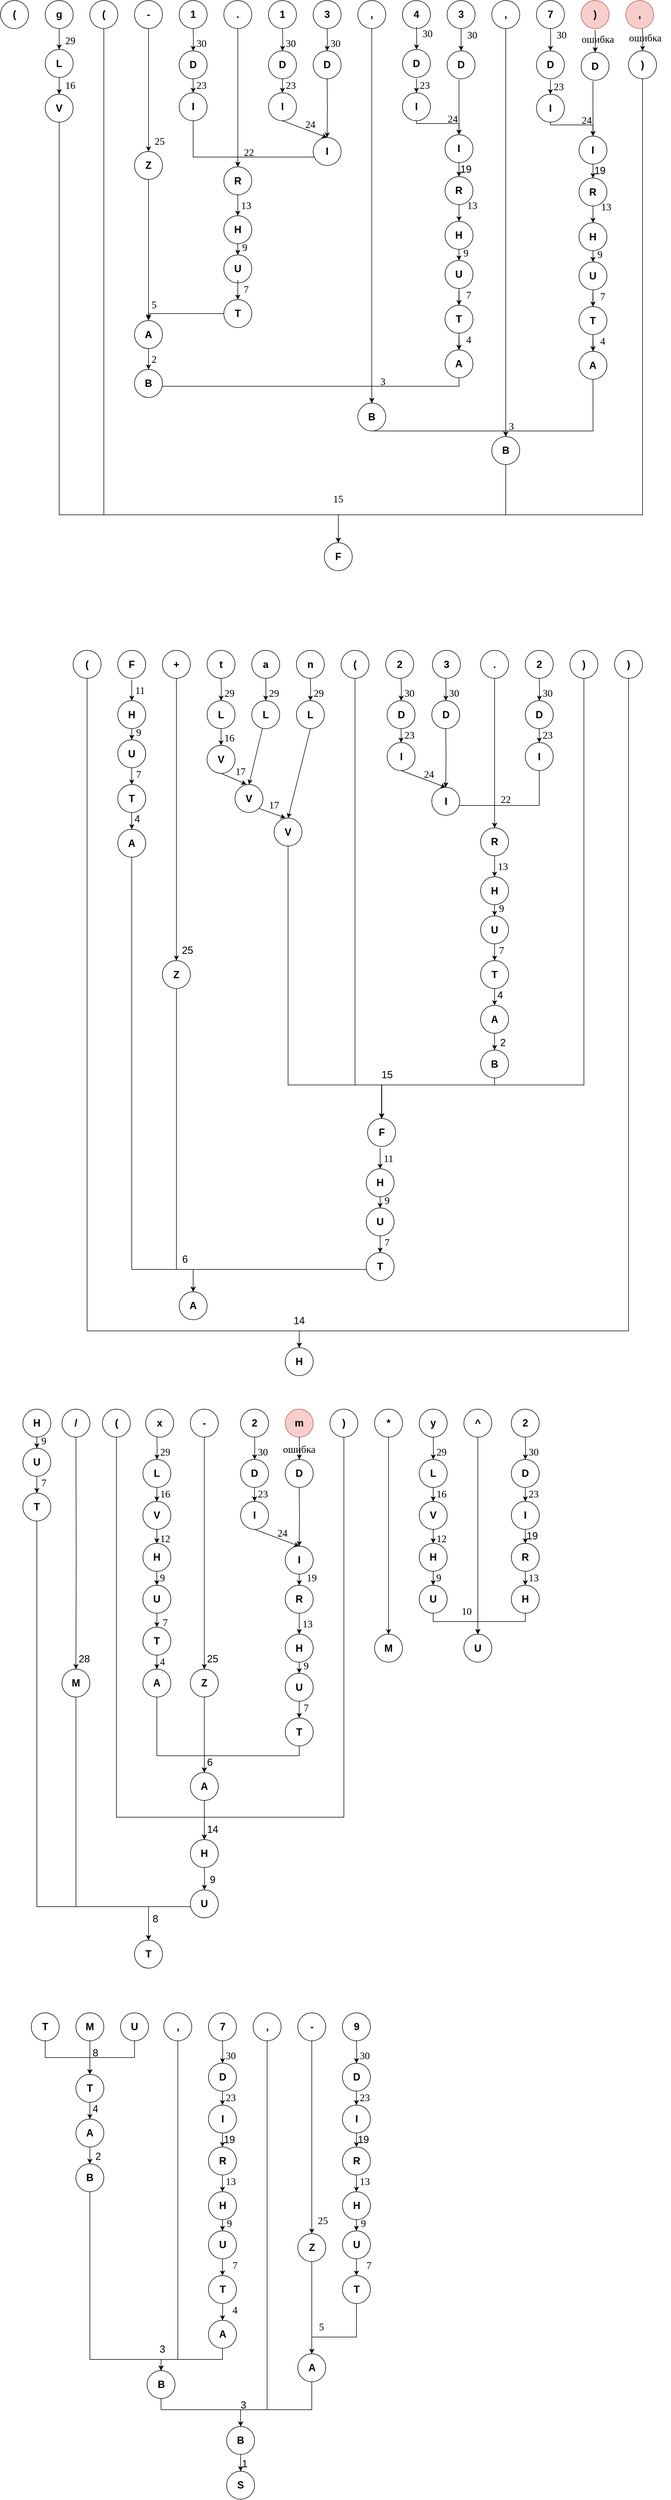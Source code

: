 <mxfile version="21.1.4" type="google">
  <diagram name="Page-1" id="6vQ29ggMuNYQ1j_CGUGW">
    <mxGraphModel grid="1" page="1" gridSize="10" guides="1" tooltips="1" connect="1" arrows="1" fold="1" pageScale="1" pageWidth="850" pageHeight="1100" math="0" shadow="0">
      <root>
        <mxCell id="0" />
        <mxCell id="1" parent="0" />
        <mxCell id="3T-uVdfU-VrU92vL0YpA-278" value="" style="edgeStyle=orthogonalEdgeStyle;rounded=0;orthogonalLoop=1;jettySize=auto;entryX=0.5;entryY=0;entryDx=0;entryDy=0;fontSize=18;" edge="1" parent="1" source="3T-uVdfU-VrU92vL0YpA-2" target="3T-uVdfU-VrU92vL0YpA-275">
          <mxGeometry relative="1" as="geometry">
            <Array as="points">
              <mxPoint x="215" y="1150" />
              <mxPoint x="635" y="1150" />
            </Array>
          </mxGeometry>
        </mxCell>
        <mxCell id="3T-uVdfU-VrU92vL0YpA-2" value="(" style="ellipse;whiteSpace=wrap;aspect=fixed;fontSize=18;fontStyle=1" vertex="1" parent="1">
          <mxGeometry x="190" y="230" width="50" height="50" as="geometry" />
        </mxCell>
        <mxCell id="3T-uVdfU-VrU92vL0YpA-4" value="(" style="ellipse;whiteSpace=wrap;aspect=fixed;fontSize=18;fontStyle=1" vertex="1" parent="1">
          <mxGeometry x="30" y="230" width="50" height="50" as="geometry" />
        </mxCell>
        <mxCell id="3T-uVdfU-VrU92vL0YpA-6" value="1" style="ellipse;whiteSpace=wrap;aspect=fixed;fontSize=18;fontStyle=1" vertex="1" parent="1">
          <mxGeometry x="350" y="230" width="50" height="50" as="geometry" />
        </mxCell>
        <mxCell id="3T-uVdfU-VrU92vL0YpA-8" value="g" style="ellipse;whiteSpace=wrap;aspect=fixed;fontSize=18;fontStyle=1" vertex="1" parent="1">
          <mxGeometry x="110" y="230" width="50" height="50" as="geometry" />
        </mxCell>
        <mxCell id="3T-uVdfU-VrU92vL0YpA-187" value="" style="edgeStyle=orthogonalEdgeStyle;rounded=0;orthogonalLoop=1;jettySize=auto;entryX=0.5;entryY=0;entryDx=0;entryDy=0;fontSize=18;" edge="1" parent="1" source="3T-uVdfU-VrU92vL0YpA-10" target="3T-uVdfU-VrU92vL0YpA-185">
          <mxGeometry relative="1" as="geometry" />
        </mxCell>
        <mxCell id="3T-uVdfU-VrU92vL0YpA-10" value="-" style="ellipse;whiteSpace=wrap;aspect=fixed;fontSize=18;fontStyle=1" vertex="1" parent="1">
          <mxGeometry x="270" y="230" width="50" height="50" as="geometry" />
        </mxCell>
        <mxCell id="3T-uVdfU-VrU92vL0YpA-11" value="3" style="ellipse;whiteSpace=wrap;aspect=fixed;fontSize=18;fontStyle=1" vertex="1" parent="1">
          <mxGeometry x="590" y="230" width="50" height="50" as="geometry" />
        </mxCell>
        <mxCell id="3T-uVdfU-VrU92vL0YpA-171" value="" style="edgeStyle=orthogonalEdgeStyle;rounded=0;orthogonalLoop=1;jettySize=auto;entryX=0.5;entryY=0;entryDx=0;entryDy=0;fontSize=18;" edge="1" parent="1" source="3T-uVdfU-VrU92vL0YpA-12" target="3T-uVdfU-VrU92vL0YpA-170">
          <mxGeometry relative="1" as="geometry" />
        </mxCell>
        <mxCell id="3T-uVdfU-VrU92vL0YpA-12" value="." style="ellipse;whiteSpace=wrap;aspect=fixed;fontSize=18;fontStyle=1" vertex="1" parent="1">
          <mxGeometry x="430" y="230" width="50" height="50" as="geometry" />
        </mxCell>
        <mxCell id="3T-uVdfU-VrU92vL0YpA-13" value="4" style="ellipse;whiteSpace=wrap;aspect=fixed;fontSize=18;fontStyle=1" vertex="1" parent="1">
          <mxGeometry x="750" y="230" width="50" height="50" as="geometry" />
        </mxCell>
        <mxCell id="3T-uVdfU-VrU92vL0YpA-15" value="1" style="ellipse;whiteSpace=wrap;aspect=fixed;fontSize=18;fontStyle=1" vertex="1" parent="1">
          <mxGeometry x="510" y="230" width="50" height="50" as="geometry" />
        </mxCell>
        <mxCell id="3T-uVdfU-VrU92vL0YpA-227" value="" style="edgeStyle=orthogonalEdgeStyle;rounded=0;orthogonalLoop=1;jettySize=auto;entryX=0.5;entryY=0;entryDx=0;entryDy=0;fontSize=18;" edge="1" parent="1" source="3T-uVdfU-VrU92vL0YpA-17" target="3T-uVdfU-VrU92vL0YpA-226">
          <mxGeometry relative="1" as="geometry" />
        </mxCell>
        <mxCell id="3T-uVdfU-VrU92vL0YpA-17" value="," style="ellipse;whiteSpace=wrap;aspect=fixed;fontSize=18;fontStyle=1" vertex="1" parent="1">
          <mxGeometry x="670" y="230" width="50" height="50" as="geometry" />
        </mxCell>
        <mxCell id="3T-uVdfU-VrU92vL0YpA-18" value="7" style="ellipse;whiteSpace=wrap;aspect=fixed;fontSize=18;fontStyle=1" vertex="1" parent="1">
          <mxGeometry x="990" y="230" width="50" height="50" as="geometry" />
        </mxCell>
        <mxCell id="3T-uVdfU-VrU92vL0YpA-20" value="3" style="ellipse;whiteSpace=wrap;aspect=fixed;fontSize=18;fontStyle=1" vertex="1" parent="1">
          <mxGeometry x="830" y="230" width="50" height="50" as="geometry" />
        </mxCell>
        <mxCell id="3T-uVdfU-VrU92vL0YpA-21" value="," style="ellipse;whiteSpace=wrap;aspect=fixed;fontSize=18;fontStyle=1;fillColor=#f8cecc;strokeColor=#b85450;" vertex="1" parent="1">
          <mxGeometry x="1150" y="230" width="50" height="50" as="geometry" />
        </mxCell>
        <mxCell id="3T-uVdfU-VrU92vL0YpA-265" value="" style="edgeStyle=orthogonalEdgeStyle;rounded=0;orthogonalLoop=1;jettySize=auto;fontSize=18;" edge="1" parent="1" source="3T-uVdfU-VrU92vL0YpA-22" target="3T-uVdfU-VrU92vL0YpA-264">
          <mxGeometry relative="1" as="geometry" />
        </mxCell>
        <mxCell id="3T-uVdfU-VrU92vL0YpA-22" value="," style="ellipse;whiteSpace=wrap;aspect=fixed;fontSize=18;fontStyle=1" vertex="1" parent="1">
          <mxGeometry x="910" y="230" width="50" height="50" as="geometry" />
        </mxCell>
        <mxCell id="3T-uVdfU-VrU92vL0YpA-24" value=")" style="ellipse;whiteSpace=wrap;aspect=fixed;fontSize=18;fontStyle=1;fillColor=#f8cecc;strokeColor=#b85450;" vertex="1" parent="1">
          <mxGeometry x="1070" y="230" width="50" height="50" as="geometry" />
        </mxCell>
        <mxCell id="3T-uVdfU-VrU92vL0YpA-25" value="t" style="ellipse;whiteSpace=wrap;aspect=fixed;fontSize=18;fontStyle=1" vertex="1" parent="1">
          <mxGeometry x="400" y="1392.5" width="50" height="50" as="geometry" />
        </mxCell>
        <mxCell id="3T-uVdfU-VrU92vL0YpA-26" value="n" style="ellipse;whiteSpace=wrap;aspect=fixed;fontSize=18;fontStyle=1" vertex="1" parent="1">
          <mxGeometry x="560" y="1392.5" width="50" height="50" as="geometry" />
        </mxCell>
        <mxCell id="3T-uVdfU-VrU92vL0YpA-403" value="" style="edgeStyle=orthogonalEdgeStyle;rounded=0;orthogonalLoop=1;jettySize=auto;entryX=0.5;entryY=0;entryDx=0;entryDy=0;fontSize=18;" edge="1" parent="1" source="3T-uVdfU-VrU92vL0YpA-27" target="3T-uVdfU-VrU92vL0YpA-402">
          <mxGeometry relative="1" as="geometry" />
        </mxCell>
        <mxCell id="3T-uVdfU-VrU92vL0YpA-27" value="+" style="ellipse;whiteSpace=wrap;aspect=fixed;fontSize=18;fontStyle=1" vertex="1" parent="1">
          <mxGeometry x="320" y="1392.5" width="50" height="50" as="geometry" />
        </mxCell>
        <mxCell id="3T-uVdfU-VrU92vL0YpA-29" value="a" style="ellipse;whiteSpace=wrap;aspect=fixed;fontSize=18;fontStyle=1" vertex="1" parent="1">
          <mxGeometry x="480" y="1392.5" width="50" height="50" as="geometry" />
        </mxCell>
        <mxCell id="3T-uVdfU-VrU92vL0YpA-148" value="" style="edgeStyle=orthogonalEdgeStyle;rounded=0;orthogonalLoop=1;jettySize=auto;fontFamily=Verdana;fontSize=18;" edge="1" parent="1" target="3T-uVdfU-VrU92vL0YpA-149">
          <mxGeometry relative="1" as="geometry">
            <mxPoint x="375" y="280" as="sourcePoint" />
          </mxGeometry>
        </mxCell>
        <mxCell id="3T-uVdfU-VrU92vL0YpA-149" value="D" style="ellipse;whiteSpace=wrap;aspect=fixed;fontSize=18;fontStyle=1" vertex="1" parent="1">
          <mxGeometry x="350" y="320" width="50" height="50" as="geometry" />
        </mxCell>
        <mxCell id="3T-uVdfU-VrU92vL0YpA-150" value="30" style="text;align=center;verticalAlign=middle;resizable=0;points=[];autosize=1;strokeColor=none;fillColor=none;fontSize=18;fontFamily=Verdana;" vertex="1" parent="1">
          <mxGeometry x="365" y="285" width="50" height="40" as="geometry" />
        </mxCell>
        <mxCell id="3T-uVdfU-VrU92vL0YpA-151" value="" style="edgeStyle=orthogonalEdgeStyle;rounded=0;orthogonalLoop=1;jettySize=auto;entryX=0.5;entryY=0;entryDx=0;entryDy=0;fontFamily=Verdana;fontSize=18;" edge="1" parent="1" target="3T-uVdfU-VrU92vL0YpA-152">
          <mxGeometry relative="1" as="geometry">
            <mxPoint x="375" y="370" as="sourcePoint" />
          </mxGeometry>
        </mxCell>
        <mxCell id="3T-uVdfU-VrU92vL0YpA-172" value="" style="edgeStyle=orthogonalEdgeStyle;rounded=0;orthogonalLoop=1;jettySize=auto;entryX=0.5;entryY=0;entryDx=0;entryDy=0;fontSize=18;" edge="1" parent="1" source="3T-uVdfU-VrU92vL0YpA-152" target="3T-uVdfU-VrU92vL0YpA-170">
          <mxGeometry relative="1" as="geometry">
            <Array as="points">
              <mxPoint x="375" y="510" />
              <mxPoint x="455" y="510" />
            </Array>
          </mxGeometry>
        </mxCell>
        <mxCell id="3T-uVdfU-VrU92vL0YpA-152" value="I" style="ellipse;whiteSpace=wrap;aspect=fixed;fontSize=18;fontStyle=1" vertex="1" parent="1">
          <mxGeometry x="350" y="395" width="50" height="50" as="geometry" />
        </mxCell>
        <mxCell id="3T-uVdfU-VrU92vL0YpA-153" value="23" style="text;align=center;verticalAlign=middle;resizable=0;points=[];autosize=1;strokeColor=none;fillColor=none;fontSize=18;fontFamily=Verdana;" vertex="1" parent="1">
          <mxGeometry x="365" y="360" width="50" height="40" as="geometry" />
        </mxCell>
        <mxCell id="3T-uVdfU-VrU92vL0YpA-154" value="" style="edgeStyle=orthogonalEdgeStyle;rounded=0;orthogonalLoop=1;jettySize=auto;fontFamily=Verdana;fontSize=18;" edge="1" parent="1" target="3T-uVdfU-VrU92vL0YpA-155">
          <mxGeometry relative="1" as="geometry">
            <mxPoint x="535" y="280" as="sourcePoint" />
          </mxGeometry>
        </mxCell>
        <mxCell id="3T-uVdfU-VrU92vL0YpA-155" value="D" style="ellipse;whiteSpace=wrap;aspect=fixed;fontSize=18;fontStyle=1" vertex="1" parent="1">
          <mxGeometry x="510" y="320" width="50" height="50" as="geometry" />
        </mxCell>
        <mxCell id="3T-uVdfU-VrU92vL0YpA-156" value="30" style="text;align=center;verticalAlign=middle;resizable=0;points=[];autosize=1;strokeColor=none;fillColor=none;fontSize=18;fontFamily=Verdana;" vertex="1" parent="1">
          <mxGeometry x="525" y="285" width="50" height="40" as="geometry" />
        </mxCell>
        <mxCell id="3T-uVdfU-VrU92vL0YpA-157" value="" style="edgeStyle=orthogonalEdgeStyle;rounded=0;orthogonalLoop=1;jettySize=auto;entryX=0.5;entryY=0;entryDx=0;entryDy=0;fontFamily=Verdana;fontSize=18;" edge="1" parent="1" target="3T-uVdfU-VrU92vL0YpA-158">
          <mxGeometry relative="1" as="geometry">
            <mxPoint x="535" y="370" as="sourcePoint" />
          </mxGeometry>
        </mxCell>
        <mxCell id="3T-uVdfU-VrU92vL0YpA-158" value="I" style="ellipse;whiteSpace=wrap;aspect=fixed;fontSize=18;fontStyle=1" vertex="1" parent="1">
          <mxGeometry x="510" y="395" width="50" height="50" as="geometry" />
        </mxCell>
        <mxCell id="3T-uVdfU-VrU92vL0YpA-159" value="23" style="text;align=center;verticalAlign=middle;resizable=0;points=[];autosize=1;strokeColor=none;fillColor=none;fontSize=18;fontFamily=Verdana;" vertex="1" parent="1">
          <mxGeometry x="525" y="360" width="50" height="40" as="geometry" />
        </mxCell>
        <mxCell id="3T-uVdfU-VrU92vL0YpA-160" value="" style="edgeStyle=orthogonalEdgeStyle;rounded=0;orthogonalLoop=1;jettySize=auto;fontFamily=Verdana;fontSize=18;" edge="1" parent="1" target="3T-uVdfU-VrU92vL0YpA-161">
          <mxGeometry relative="1" as="geometry">
            <mxPoint x="615" y="280" as="sourcePoint" />
          </mxGeometry>
        </mxCell>
        <mxCell id="3T-uVdfU-VrU92vL0YpA-161" value="D" style="ellipse;whiteSpace=wrap;aspect=fixed;fontSize=18;fontStyle=1" vertex="1" parent="1">
          <mxGeometry x="590" y="320" width="50" height="50" as="geometry" />
        </mxCell>
        <mxCell id="3T-uVdfU-VrU92vL0YpA-162" value="30" style="text;align=center;verticalAlign=middle;resizable=0;points=[];autosize=1;strokeColor=none;fillColor=none;fontSize=18;fontFamily=Verdana;" vertex="1" parent="1">
          <mxGeometry x="605" y="285" width="50" height="40" as="geometry" />
        </mxCell>
        <mxCell id="3T-uVdfU-VrU92vL0YpA-163" value="" style="edgeStyle=orthogonalEdgeStyle;rounded=0;orthogonalLoop=1;jettySize=auto;entryX=0.5;entryY=0;entryDx=0;entryDy=0;fontFamily=Verdana;fontSize=18;" edge="1" parent="1" target="3T-uVdfU-VrU92vL0YpA-164">
          <mxGeometry relative="1" as="geometry">
            <mxPoint x="615" y="370" as="sourcePoint" />
          </mxGeometry>
        </mxCell>
        <mxCell id="3T-uVdfU-VrU92vL0YpA-173" value="" style="edgeStyle=orthogonalEdgeStyle;rounded=0;orthogonalLoop=1;jettySize=auto;fontSize=18;" edge="1" parent="1" source="3T-uVdfU-VrU92vL0YpA-164" target="3T-uVdfU-VrU92vL0YpA-170">
          <mxGeometry relative="1" as="geometry">
            <Array as="points">
              <mxPoint x="455" y="510" />
            </Array>
          </mxGeometry>
        </mxCell>
        <mxCell id="3T-uVdfU-VrU92vL0YpA-164" value="I" style="ellipse;whiteSpace=wrap;aspect=fixed;fontSize=18;fontStyle=1" vertex="1" parent="1">
          <mxGeometry x="590" y="475" width="50" height="50" as="geometry" />
        </mxCell>
        <mxCell id="3T-uVdfU-VrU92vL0YpA-165" value="24" style="text;align=center;verticalAlign=middle;resizable=0;points=[];autosize=1;strokeColor=none;fillColor=none;fontSize=18;fontFamily=Verdana;" vertex="1" parent="1">
          <mxGeometry x="560" y="430" width="50" height="40" as="geometry" />
        </mxCell>
        <mxCell id="3T-uVdfU-VrU92vL0YpA-170" value="R" style="ellipse;whiteSpace=wrap;aspect=fixed;fontSize=18;fontStyle=1" vertex="1" parent="1">
          <mxGeometry x="430" y="527.5" width="50" height="50" as="geometry" />
        </mxCell>
        <mxCell id="3T-uVdfU-VrU92vL0YpA-174" value="22" style="text;align=center;verticalAlign=middle;resizable=0;points=[];autosize=1;strokeColor=none;fillColor=none;fontSize=18;fontFamily=Verdana;" vertex="1" parent="1">
          <mxGeometry x="450" y="480" width="50" height="40" as="geometry" />
        </mxCell>
        <mxCell id="3T-uVdfU-VrU92vL0YpA-175" value="" style="edgeStyle=orthogonalEdgeStyle;rounded=0;orthogonalLoop=1;jettySize=auto;entryX=0.5;entryY=0;entryDx=0;entryDy=0;fontFamily=Verdana;fontSize=18;exitX=0.5;exitY=1;exitDx=0;exitDy=0;" edge="1" parent="1" source="3T-uVdfU-VrU92vL0YpA-170" target="3T-uVdfU-VrU92vL0YpA-176">
          <mxGeometry relative="1" as="geometry">
            <mxPoint x="455" y="580" as="sourcePoint" />
          </mxGeometry>
        </mxCell>
        <mxCell id="3T-uVdfU-VrU92vL0YpA-176" value="H" style="ellipse;whiteSpace=wrap;aspect=fixed;fontSize=18;fontStyle=1" vertex="1" parent="1">
          <mxGeometry x="430" y="615" width="50" height="50" as="geometry" />
        </mxCell>
        <mxCell id="3T-uVdfU-VrU92vL0YpA-177" value="13" style="text;align=center;verticalAlign=middle;resizable=0;points=[];autosize=1;strokeColor=none;fillColor=none;fontSize=18;fontFamily=Verdana;" vertex="1" parent="1">
          <mxGeometry x="445" y="575" width="50" height="40" as="geometry" />
        </mxCell>
        <mxCell id="3T-uVdfU-VrU92vL0YpA-178" value="U" style="ellipse;whiteSpace=wrap;aspect=fixed;fontSize=18;fontStyle=1" vertex="1" parent="1">
          <mxGeometry x="430" y="685" width="50" height="50" as="geometry" />
        </mxCell>
        <mxCell id="3T-uVdfU-VrU92vL0YpA-179" value="" style="edgeStyle=orthogonalEdgeStyle;rounded=0;orthogonalLoop=1;jettySize=auto;entryX=0.5;entryY=0;entryDx=0;entryDy=0;fontFamily=Verdana;fontSize=18;exitX=0.5;exitY=1;exitDx=0;exitDy=0;" edge="1" parent="1" source="3T-uVdfU-VrU92vL0YpA-176" target="3T-uVdfU-VrU92vL0YpA-178">
          <mxGeometry relative="1" as="geometry">
            <mxPoint x="455" y="665" as="sourcePoint" />
            <mxPoint x="455" y="695" as="targetPoint" />
          </mxGeometry>
        </mxCell>
        <mxCell id="3T-uVdfU-VrU92vL0YpA-180" value="9" style="text;align=center;verticalAlign=middle;resizable=0;points=[];autosize=1;strokeColor=none;fillColor=none;fontSize=18;fontFamily=Verdana;" vertex="1" parent="1">
          <mxGeometry x="452.5" y="650" width="30" height="40" as="geometry" />
        </mxCell>
        <mxCell id="3T-uVdfU-VrU92vL0YpA-181" value="" style="edgeStyle=orthogonalEdgeStyle;rounded=0;orthogonalLoop=1;jettySize=auto;entryX=0.5;entryY=0;entryDx=0;entryDy=0;fontFamily=Verdana;fontSize=18;" edge="1" parent="1" target="3T-uVdfU-VrU92vL0YpA-182">
          <mxGeometry relative="1" as="geometry">
            <mxPoint x="455" y="730" as="sourcePoint" />
          </mxGeometry>
        </mxCell>
        <mxCell id="3T-uVdfU-VrU92vL0YpA-191" value="" style="edgeStyle=orthogonalEdgeStyle;rounded=0;orthogonalLoop=1;jettySize=auto;entryX=0.5;entryY=0;entryDx=0;entryDy=0;fontSize=18;" edge="1" parent="1" source="3T-uVdfU-VrU92vL0YpA-182" target="3T-uVdfU-VrU92vL0YpA-188">
          <mxGeometry relative="1" as="geometry">
            <Array as="points">
              <mxPoint x="295" y="790" />
            </Array>
          </mxGeometry>
        </mxCell>
        <mxCell id="3T-uVdfU-VrU92vL0YpA-182" value="T" style="ellipse;whiteSpace=wrap;aspect=fixed;fontSize=18;fontStyle=1" vertex="1" parent="1">
          <mxGeometry x="430" y="765" width="50" height="50" as="geometry" />
        </mxCell>
        <mxCell id="3T-uVdfU-VrU92vL0YpA-183" value="7" style="text;align=center;verticalAlign=middle;resizable=0;points=[];autosize=1;strokeColor=none;fillColor=none;fontSize=18;fontFamily=Verdana;" vertex="1" parent="1">
          <mxGeometry x="455" y="725" width="30" height="40" as="geometry" />
        </mxCell>
        <mxCell id="3T-uVdfU-VrU92vL0YpA-184" value="" style="endArrow=classic;rounded=0;entryX=0.5;entryY=0;entryDx=0;entryDy=0;exitX=0.5;exitY=1;exitDx=0;exitDy=0;fontSize=18;" edge="1" parent="1" source="3T-uVdfU-VrU92vL0YpA-158" target="3T-uVdfU-VrU92vL0YpA-164">
          <mxGeometry width="50" height="50" relative="1" as="geometry">
            <mxPoint x="520" y="550" as="sourcePoint" />
            <mxPoint x="570" y="500" as="targetPoint" />
          </mxGeometry>
        </mxCell>
        <mxCell id="3T-uVdfU-VrU92vL0YpA-192" value="" style="edgeStyle=orthogonalEdgeStyle;rounded=0;orthogonalLoop=1;jettySize=auto;fontSize=18;" edge="1" parent="1" source="3T-uVdfU-VrU92vL0YpA-185">
          <mxGeometry relative="1" as="geometry">
            <mxPoint x="295" y="800" as="targetPoint" />
          </mxGeometry>
        </mxCell>
        <mxCell id="3T-uVdfU-VrU92vL0YpA-185" value="Z" style="ellipse;whiteSpace=wrap;aspect=fixed;fontSize=18;fontStyle=1" vertex="1" parent="1">
          <mxGeometry x="270" y="500" width="50" height="50" as="geometry" />
        </mxCell>
        <mxCell id="3T-uVdfU-VrU92vL0YpA-190" value="" style="edgeStyle=orthogonalEdgeStyle;rounded=0;orthogonalLoop=1;jettySize=auto;entryX=0.5;entryY=0;entryDx=0;entryDy=0;fontSize=18;" edge="1" parent="1" source="3T-uVdfU-VrU92vL0YpA-188" target="3T-uVdfU-VrU92vL0YpA-189">
          <mxGeometry relative="1" as="geometry" />
        </mxCell>
        <mxCell id="3T-uVdfU-VrU92vL0YpA-188" value="A" style="ellipse;whiteSpace=wrap;aspect=fixed;fontSize=18;fontStyle=1" vertex="1" parent="1">
          <mxGeometry x="270" y="802.5" width="50" height="50" as="geometry" />
        </mxCell>
        <mxCell id="3T-uVdfU-VrU92vL0YpA-228" value="" style="edgeStyle=orthogonalEdgeStyle;rounded=0;orthogonalLoop=1;jettySize=auto;entryX=0.5;entryY=0;entryDx=0;entryDy=0;fontSize=18;" edge="1" parent="1" source="3T-uVdfU-VrU92vL0YpA-189" target="3T-uVdfU-VrU92vL0YpA-226">
          <mxGeometry relative="1" as="geometry">
            <Array as="points">
              <mxPoint x="695" y="920" />
            </Array>
          </mxGeometry>
        </mxCell>
        <mxCell id="3T-uVdfU-VrU92vL0YpA-189" value="B" style="ellipse;whiteSpace=wrap;aspect=fixed;fontSize=18;fontStyle=1" vertex="1" parent="1">
          <mxGeometry x="270" y="890" width="50" height="50" as="geometry" />
        </mxCell>
        <mxCell id="3T-uVdfU-VrU92vL0YpA-193" value="5" style="text;align=center;verticalAlign=middle;resizable=0;points=[];autosize=1;strokeColor=none;fillColor=none;fontSize=18;fontFamily=Verdana;" vertex="1" parent="1">
          <mxGeometry x="290" y="752.5" width="30" height="40" as="geometry" />
        </mxCell>
        <mxCell id="3T-uVdfU-VrU92vL0YpA-194" value="2" style="text;align=center;verticalAlign=middle;resizable=0;points=[];autosize=1;strokeColor=none;fillColor=none;fontSize=18;fontFamily=Verdana;" vertex="1" parent="1">
          <mxGeometry x="290" y="850" width="30" height="40" as="geometry" />
        </mxCell>
        <mxCell id="3T-uVdfU-VrU92vL0YpA-195" value="25" style="text;align=center;verticalAlign=middle;resizable=0;points=[];autosize=1;strokeColor=none;fillColor=none;fontSize=18;fontFamily=Verdana;" vertex="1" parent="1">
          <mxGeometry x="290" y="460" width="50" height="40" as="geometry" />
        </mxCell>
        <mxCell id="3T-uVdfU-VrU92vL0YpA-196" value="" style="edgeStyle=orthogonalEdgeStyle;rounded=0;orthogonalLoop=1;jettySize=auto;fontFamily=Verdana;fontSize=18;exitX=0.5;exitY=1;exitDx=0;exitDy=0;" edge="1" parent="1" source="3T-uVdfU-VrU92vL0YpA-20" target="3T-uVdfU-VrU92vL0YpA-197">
          <mxGeometry relative="1" as="geometry">
            <mxPoint x="840" y="412.5" as="sourcePoint" />
          </mxGeometry>
        </mxCell>
        <mxCell id="3T-uVdfU-VrU92vL0YpA-197" value="D" style="ellipse;whiteSpace=wrap;aspect=fixed;fontSize=18;fontStyle=1" vertex="1" parent="1">
          <mxGeometry x="830" y="320" width="50" height="50" as="geometry" />
        </mxCell>
        <mxCell id="3T-uVdfU-VrU92vL0YpA-198" value="30" style="text;align=center;verticalAlign=middle;resizable=0;points=[];autosize=1;strokeColor=none;fillColor=none;fontSize=18;fontFamily=Verdana;" vertex="1" parent="1">
          <mxGeometry x="850" y="270" width="50" height="40" as="geometry" />
        </mxCell>
        <mxCell id="3T-uVdfU-VrU92vL0YpA-199" value="" style="edgeStyle=orthogonalEdgeStyle;rounded=0;orthogonalLoop=1;jettySize=auto;entryX=0.5;entryY=0;entryDx=0;entryDy=0;fontFamily=Verdana;fontSize=18;exitX=0.424;exitY=1.031;exitDx=0;exitDy=0;exitPerimeter=0;" edge="1" parent="1" source="3T-uVdfU-VrU92vL0YpA-197" target="3T-uVdfU-VrU92vL0YpA-202">
          <mxGeometry relative="1" as="geometry">
            <mxPoint x="860" y="435" as="sourcePoint" />
          </mxGeometry>
        </mxCell>
        <mxCell id="3T-uVdfU-VrU92vL0YpA-200" value="" style="edgeStyle=orthogonalEdgeStyle;rounded=0;orthogonalLoop=1;jettySize=auto;entryX=0.5;entryY=0;entryDx=0;entryDy=0;fontFamily=Verdana;fontSize=18;" edge="1" parent="1" target="3T-uVdfU-VrU92vL0YpA-203">
          <mxGeometry relative="1" as="geometry">
            <mxPoint x="851.25" y="590" as="sourcePoint" />
          </mxGeometry>
        </mxCell>
        <mxCell id="3T-uVdfU-VrU92vL0YpA-201" value="" style="edgeStyle=orthogonalEdgeStyle;rounded=0;orthogonalLoop=1;jettySize=auto;entryX=0.5;entryY=0;entryDx=0;entryDy=0;fontSize=18;" edge="1" parent="1" source="3T-uVdfU-VrU92vL0YpA-202" target="3T-uVdfU-VrU92vL0YpA-212">
          <mxGeometry relative="1" as="geometry" />
        </mxCell>
        <mxCell id="3T-uVdfU-VrU92vL0YpA-202" value="I" style="ellipse;whiteSpace=wrap;aspect=fixed;fontSize=18;fontStyle=1" vertex="1" parent="1">
          <mxGeometry x="826.25" y="470" width="50" height="50" as="geometry" />
        </mxCell>
        <mxCell id="3T-uVdfU-VrU92vL0YpA-203" value="H" style="ellipse;whiteSpace=wrap;aspect=fixed;fontSize=18;fontStyle=1" vertex="1" parent="1">
          <mxGeometry x="826.25" y="625" width="50" height="50" as="geometry" />
        </mxCell>
        <mxCell id="3T-uVdfU-VrU92vL0YpA-204" value="13" style="text;align=center;verticalAlign=middle;resizable=0;points=[];autosize=1;strokeColor=none;fillColor=none;fontSize=18;fontFamily=Verdana;" vertex="1" parent="1">
          <mxGeometry x="850" y="575" width="50" height="40" as="geometry" />
        </mxCell>
        <mxCell id="3T-uVdfU-VrU92vL0YpA-205" value="24" style="text;align=center;verticalAlign=middle;resizable=0;points=[];autosize=1;strokeColor=none;fillColor=none;fontSize=18;fontFamily=Verdana;" vertex="1" parent="1">
          <mxGeometry x="815" y="420" width="50" height="40" as="geometry" />
        </mxCell>
        <mxCell id="3T-uVdfU-VrU92vL0YpA-221" value="" style="edgeStyle=orthogonalEdgeStyle;rounded=0;orthogonalLoop=1;jettySize=auto;fontSize=18;" edge="1" parent="1" source="3T-uVdfU-VrU92vL0YpA-206" target="3T-uVdfU-VrU92vL0YpA-210">
          <mxGeometry relative="1" as="geometry" />
        </mxCell>
        <mxCell id="3T-uVdfU-VrU92vL0YpA-206" value="U" style="ellipse;whiteSpace=wrap;aspect=fixed;fontSize=18;fontStyle=1" vertex="1" parent="1">
          <mxGeometry x="826.25" y="695" width="50" height="50" as="geometry" />
        </mxCell>
        <mxCell id="3T-uVdfU-VrU92vL0YpA-207" value="" style="edgeStyle=orthogonalEdgeStyle;rounded=0;orthogonalLoop=1;jettySize=auto;entryX=0.5;entryY=0;entryDx=0;entryDy=0;fontFamily=Verdana;fontSize=18;exitX=0.5;exitY=1;exitDx=0;exitDy=0;" edge="1" parent="1" source="3T-uVdfU-VrU92vL0YpA-203" target="3T-uVdfU-VrU92vL0YpA-206">
          <mxGeometry relative="1" as="geometry">
            <mxPoint x="851.25" y="675" as="sourcePoint" />
            <mxPoint x="851.25" y="705" as="targetPoint" />
          </mxGeometry>
        </mxCell>
        <mxCell id="3T-uVdfU-VrU92vL0YpA-208" value="9" style="text;align=center;verticalAlign=middle;resizable=0;points=[];autosize=1;strokeColor=none;fillColor=none;fontSize=18;fontFamily=Verdana;" vertex="1" parent="1">
          <mxGeometry x="848.75" y="660" width="30" height="40" as="geometry" />
        </mxCell>
        <mxCell id="3T-uVdfU-VrU92vL0YpA-209" value="" style="edgeStyle=orthogonalEdgeStyle;rounded=0;orthogonalLoop=1;jettySize=auto;entryX=0.5;entryY=0;entryDx=0;entryDy=0;fontFamily=Verdana;fontSize=18;" edge="1" parent="1" target="3T-uVdfU-VrU92vL0YpA-210">
          <mxGeometry relative="1" as="geometry">
            <mxPoint x="851" y="750" as="sourcePoint" />
          </mxGeometry>
        </mxCell>
        <mxCell id="3T-uVdfU-VrU92vL0YpA-210" value="T" style="ellipse;whiteSpace=wrap;aspect=fixed;fontSize=18;fontStyle=1" vertex="1" parent="1">
          <mxGeometry x="826.25" y="775" width="50" height="50" as="geometry" />
        </mxCell>
        <mxCell id="3T-uVdfU-VrU92vL0YpA-211" value="7" style="text;align=center;verticalAlign=middle;resizable=0;points=[];autosize=1;strokeColor=none;fillColor=none;fontSize=18;fontFamily=Verdana;" vertex="1" parent="1">
          <mxGeometry x="853.75" y="735" width="30" height="40" as="geometry" />
        </mxCell>
        <mxCell id="3T-uVdfU-VrU92vL0YpA-212" value="R" style="ellipse;whiteSpace=wrap;aspect=fixed;fontSize=18;fontStyle=1" vertex="1" parent="1">
          <mxGeometry x="826.25" y="545" width="50" height="50" as="geometry" />
        </mxCell>
        <mxCell id="3T-uVdfU-VrU92vL0YpA-213" value="19" style="text;align=center;verticalAlign=middle;resizable=0;points=[];autosize=1;strokeColor=none;fillColor=none;fontSize=18;" vertex="1" parent="1">
          <mxGeometry x="843.75" y="510" width="40" height="40" as="geometry" />
        </mxCell>
        <mxCell id="3T-uVdfU-VrU92vL0YpA-214" value="" style="edgeStyle=orthogonalEdgeStyle;rounded=0;orthogonalLoop=1;jettySize=auto;fontFamily=Verdana;fontSize=18;exitX=0.5;exitY=1;exitDx=0;exitDy=0;" edge="1" parent="1" target="3T-uVdfU-VrU92vL0YpA-215">
          <mxGeometry relative="1" as="geometry">
            <mxPoint x="775" y="277.5" as="sourcePoint" />
          </mxGeometry>
        </mxCell>
        <mxCell id="3T-uVdfU-VrU92vL0YpA-215" value="D" style="ellipse;whiteSpace=wrap;aspect=fixed;fontSize=18;fontStyle=1" vertex="1" parent="1">
          <mxGeometry x="750" y="317.5" width="50" height="50" as="geometry" />
        </mxCell>
        <mxCell id="3T-uVdfU-VrU92vL0YpA-216" value="30" style="text;align=center;verticalAlign=middle;resizable=0;points=[];autosize=1;strokeColor=none;fillColor=none;fontSize=18;fontFamily=Verdana;" vertex="1" parent="1">
          <mxGeometry x="770" y="267.5" width="50" height="40" as="geometry" />
        </mxCell>
        <mxCell id="3T-uVdfU-VrU92vL0YpA-217" value="" style="edgeStyle=orthogonalEdgeStyle;rounded=0;orthogonalLoop=1;jettySize=auto;entryX=0.5;entryY=0;entryDx=0;entryDy=0;fontFamily=Verdana;fontSize=18;" edge="1" parent="1" target="3T-uVdfU-VrU92vL0YpA-218">
          <mxGeometry relative="1" as="geometry">
            <mxPoint x="775" y="370" as="sourcePoint" />
          </mxGeometry>
        </mxCell>
        <mxCell id="3T-uVdfU-VrU92vL0YpA-220" value="" style="edgeStyle=orthogonalEdgeStyle;rounded=0;orthogonalLoop=1;jettySize=auto;entryX=0.5;entryY=0;entryDx=0;entryDy=0;fontSize=18;" edge="1" parent="1" source="3T-uVdfU-VrU92vL0YpA-218" target="3T-uVdfU-VrU92vL0YpA-202">
          <mxGeometry relative="1" as="geometry">
            <Array as="points">
              <mxPoint x="775" y="450" />
              <mxPoint x="851" y="450" />
            </Array>
          </mxGeometry>
        </mxCell>
        <mxCell id="3T-uVdfU-VrU92vL0YpA-218" value="I" style="ellipse;whiteSpace=wrap;aspect=fixed;fontSize=18;fontStyle=1" vertex="1" parent="1">
          <mxGeometry x="750" y="395" width="50" height="50" as="geometry" />
        </mxCell>
        <mxCell id="3T-uVdfU-VrU92vL0YpA-219" value="23" style="text;align=center;verticalAlign=middle;resizable=0;points=[];autosize=1;strokeColor=none;fillColor=none;fontSize=18;fontFamily=Verdana;" vertex="1" parent="1">
          <mxGeometry x="765" y="360" width="50" height="40" as="geometry" />
        </mxCell>
        <mxCell id="3T-uVdfU-VrU92vL0YpA-222" value="" style="edgeStyle=orthogonalEdgeStyle;rounded=0;orthogonalLoop=1;jettySize=auto;fontSize=18;" edge="1" parent="1" target="3T-uVdfU-VrU92vL0YpA-224">
          <mxGeometry relative="1" as="geometry">
            <mxPoint x="851" y="825" as="sourcePoint" />
          </mxGeometry>
        </mxCell>
        <mxCell id="3T-uVdfU-VrU92vL0YpA-223" value="" style="edgeStyle=orthogonalEdgeStyle;rounded=0;orthogonalLoop=1;jettySize=auto;entryX=0.5;entryY=0;entryDx=0;entryDy=0;fontFamily=Verdana;fontSize=18;" edge="1" parent="1" target="3T-uVdfU-VrU92vL0YpA-224">
          <mxGeometry relative="1" as="geometry">
            <mxPoint x="851" y="830" as="sourcePoint" />
          </mxGeometry>
        </mxCell>
        <mxCell id="3T-uVdfU-VrU92vL0YpA-229" value="" style="edgeStyle=orthogonalEdgeStyle;rounded=0;orthogonalLoop=1;jettySize=auto;entryX=0.5;entryY=0;entryDx=0;entryDy=0;fontSize=18;" edge="1" parent="1" source="3T-uVdfU-VrU92vL0YpA-224" target="3T-uVdfU-VrU92vL0YpA-226">
          <mxGeometry relative="1" as="geometry">
            <Array as="points">
              <mxPoint x="851" y="920" />
              <mxPoint x="695" y="920" />
            </Array>
          </mxGeometry>
        </mxCell>
        <mxCell id="3T-uVdfU-VrU92vL0YpA-224" value="A" style="ellipse;whiteSpace=wrap;aspect=fixed;fontSize=18;fontStyle=1" vertex="1" parent="1">
          <mxGeometry x="826.25" y="855" width="50" height="50" as="geometry" />
        </mxCell>
        <mxCell id="3T-uVdfU-VrU92vL0YpA-225" value="4" style="text;align=center;verticalAlign=middle;resizable=0;points=[];autosize=1;strokeColor=none;fillColor=none;fontSize=18;fontFamily=Verdana;" vertex="1" parent="1">
          <mxGeometry x="853.75" y="815" width="30" height="40" as="geometry" />
        </mxCell>
        <mxCell id="3T-uVdfU-VrU92vL0YpA-266" value="" style="edgeStyle=orthogonalEdgeStyle;rounded=0;orthogonalLoop=1;jettySize=auto;entryX=0.5;entryY=0;entryDx=0;entryDy=0;fontSize=18;" edge="1" parent="1" source="3T-uVdfU-VrU92vL0YpA-226" target="3T-uVdfU-VrU92vL0YpA-264">
          <mxGeometry relative="1" as="geometry">
            <Array as="points">
              <mxPoint x="935" y="1000" />
            </Array>
          </mxGeometry>
        </mxCell>
        <mxCell id="3T-uVdfU-VrU92vL0YpA-226" value="B" style="ellipse;whiteSpace=wrap;aspect=fixed;fontSize=18;fontStyle=1" vertex="1" parent="1">
          <mxGeometry x="670" y="950" width="50" height="50" as="geometry" />
        </mxCell>
        <mxCell id="3T-uVdfU-VrU92vL0YpA-230" value="3" style="text;align=center;verticalAlign=middle;resizable=0;points=[];autosize=1;strokeColor=none;fillColor=none;fontSize=18;fontFamily=Verdana;" vertex="1" parent="1">
          <mxGeometry x="700" y="890" width="30" height="40" as="geometry" />
        </mxCell>
        <mxCell id="3T-uVdfU-VrU92vL0YpA-231" value="" style="edgeStyle=orthogonalEdgeStyle;rounded=0;orthogonalLoop=1;jettySize=auto;fontFamily=Verdana;fontSize=18;exitX=0.5;exitY=1;exitDx=0;exitDy=0;" edge="1" parent="1" target="3T-uVdfU-VrU92vL0YpA-232">
          <mxGeometry relative="1" as="geometry">
            <mxPoint x="1095" y="282.5" as="sourcePoint" />
          </mxGeometry>
        </mxCell>
        <mxCell id="3T-uVdfU-VrU92vL0YpA-232" value="D" style="ellipse;whiteSpace=wrap;aspect=fixed;fontSize=18;fontStyle=1" vertex="1" parent="1">
          <mxGeometry x="1070" y="322.5" width="50" height="50" as="geometry" />
        </mxCell>
        <mxCell id="3T-uVdfU-VrU92vL0YpA-233" value="ошибка" style="text;align=center;verticalAlign=middle;resizable=0;points=[];autosize=1;strokeColor=none;fillColor=none;fontSize=18;fontFamily=Verdana;" vertex="1" parent="1">
          <mxGeometry x="1055" y="277.5" width="90" height="40" as="geometry" />
        </mxCell>
        <mxCell id="3T-uVdfU-VrU92vL0YpA-234" value="" style="edgeStyle=orthogonalEdgeStyle;rounded=0;orthogonalLoop=1;jettySize=auto;entryX=0.5;entryY=0;entryDx=0;entryDy=0;fontFamily=Verdana;fontSize=18;exitX=0.424;exitY=1.031;exitDx=0;exitDy=0;exitPerimeter=0;" edge="1" parent="1" source="3T-uVdfU-VrU92vL0YpA-232" target="3T-uVdfU-VrU92vL0YpA-237">
          <mxGeometry relative="1" as="geometry">
            <mxPoint x="1100" y="437.5" as="sourcePoint" />
          </mxGeometry>
        </mxCell>
        <mxCell id="3T-uVdfU-VrU92vL0YpA-235" value="" style="edgeStyle=orthogonalEdgeStyle;rounded=0;orthogonalLoop=1;jettySize=auto;entryX=0.5;entryY=0;entryDx=0;entryDy=0;fontFamily=Verdana;fontSize=18;" edge="1" parent="1" target="3T-uVdfU-VrU92vL0YpA-238">
          <mxGeometry relative="1" as="geometry">
            <mxPoint x="1091.25" y="592.5" as="sourcePoint" />
          </mxGeometry>
        </mxCell>
        <mxCell id="3T-uVdfU-VrU92vL0YpA-236" value="" style="edgeStyle=orthogonalEdgeStyle;rounded=0;orthogonalLoop=1;jettySize=auto;entryX=0.5;entryY=0;entryDx=0;entryDy=0;fontSize=18;" edge="1" parent="1" source="3T-uVdfU-VrU92vL0YpA-237" target="3T-uVdfU-VrU92vL0YpA-248">
          <mxGeometry relative="1" as="geometry" />
        </mxCell>
        <mxCell id="3T-uVdfU-VrU92vL0YpA-237" value="I" style="ellipse;whiteSpace=wrap;aspect=fixed;fontSize=18;fontStyle=1" vertex="1" parent="1">
          <mxGeometry x="1066.25" y="472.5" width="50" height="50" as="geometry" />
        </mxCell>
        <mxCell id="3T-uVdfU-VrU92vL0YpA-238" value="H" style="ellipse;whiteSpace=wrap;aspect=fixed;fontSize=18;fontStyle=1" vertex="1" parent="1">
          <mxGeometry x="1066.25" y="627.5" width="50" height="50" as="geometry" />
        </mxCell>
        <mxCell id="3T-uVdfU-VrU92vL0YpA-239" value="13" style="text;align=center;verticalAlign=middle;resizable=0;points=[];autosize=1;strokeColor=none;fillColor=none;fontSize=18;fontFamily=Verdana;" vertex="1" parent="1">
          <mxGeometry x="1090" y="577.5" width="50" height="40" as="geometry" />
        </mxCell>
        <mxCell id="3T-uVdfU-VrU92vL0YpA-240" value="24" style="text;align=center;verticalAlign=middle;resizable=0;points=[];autosize=1;strokeColor=none;fillColor=none;fontSize=18;fontFamily=Verdana;" vertex="1" parent="1">
          <mxGeometry x="1055" y="422.5" width="50" height="40" as="geometry" />
        </mxCell>
        <mxCell id="3T-uVdfU-VrU92vL0YpA-241" value="" style="edgeStyle=orthogonalEdgeStyle;rounded=0;orthogonalLoop=1;jettySize=auto;fontSize=18;" edge="1" parent="1" source="3T-uVdfU-VrU92vL0YpA-242" target="3T-uVdfU-VrU92vL0YpA-246">
          <mxGeometry relative="1" as="geometry" />
        </mxCell>
        <mxCell id="3T-uVdfU-VrU92vL0YpA-242" value="U" style="ellipse;whiteSpace=wrap;aspect=fixed;fontSize=18;fontStyle=1" vertex="1" parent="1">
          <mxGeometry x="1066.25" y="697.5" width="50" height="50" as="geometry" />
        </mxCell>
        <mxCell id="3T-uVdfU-VrU92vL0YpA-243" value="" style="edgeStyle=orthogonalEdgeStyle;rounded=0;orthogonalLoop=1;jettySize=auto;entryX=0.5;entryY=0;entryDx=0;entryDy=0;fontFamily=Verdana;fontSize=18;exitX=0.5;exitY=1;exitDx=0;exitDy=0;" edge="1" parent="1" source="3T-uVdfU-VrU92vL0YpA-238" target="3T-uVdfU-VrU92vL0YpA-242">
          <mxGeometry relative="1" as="geometry">
            <mxPoint x="1091.25" y="677.5" as="sourcePoint" />
            <mxPoint x="1091.25" y="707.5" as="targetPoint" />
          </mxGeometry>
        </mxCell>
        <mxCell id="3T-uVdfU-VrU92vL0YpA-244" value="9" style="text;align=center;verticalAlign=middle;resizable=0;points=[];autosize=1;strokeColor=none;fillColor=none;fontSize=18;fontFamily=Verdana;" vertex="1" parent="1">
          <mxGeometry x="1088.75" y="662.5" width="30" height="40" as="geometry" />
        </mxCell>
        <mxCell id="3T-uVdfU-VrU92vL0YpA-245" value="" style="edgeStyle=orthogonalEdgeStyle;rounded=0;orthogonalLoop=1;jettySize=auto;entryX=0.5;entryY=0;entryDx=0;entryDy=0;fontFamily=Verdana;fontSize=18;" edge="1" parent="1" target="3T-uVdfU-VrU92vL0YpA-246">
          <mxGeometry relative="1" as="geometry">
            <mxPoint x="1091" y="752.5" as="sourcePoint" />
          </mxGeometry>
        </mxCell>
        <mxCell id="3T-uVdfU-VrU92vL0YpA-246" value="T" style="ellipse;whiteSpace=wrap;aspect=fixed;fontSize=18;fontStyle=1" vertex="1" parent="1">
          <mxGeometry x="1066.25" y="777.5" width="50" height="50" as="geometry" />
        </mxCell>
        <mxCell id="3T-uVdfU-VrU92vL0YpA-247" value="7" style="text;align=center;verticalAlign=middle;resizable=0;points=[];autosize=1;strokeColor=none;fillColor=none;fontSize=18;fontFamily=Verdana;" vertex="1" parent="1">
          <mxGeometry x="1093.75" y="737.5" width="30" height="40" as="geometry" />
        </mxCell>
        <mxCell id="3T-uVdfU-VrU92vL0YpA-248" value="R" style="ellipse;whiteSpace=wrap;aspect=fixed;fontSize=18;fontStyle=1" vertex="1" parent="1">
          <mxGeometry x="1066.25" y="547.5" width="50" height="50" as="geometry" />
        </mxCell>
        <mxCell id="3T-uVdfU-VrU92vL0YpA-249" value="19" style="text;align=center;verticalAlign=middle;resizable=0;points=[];autosize=1;strokeColor=none;fillColor=none;fontSize=18;" vertex="1" parent="1">
          <mxGeometry x="1083.75" y="512.5" width="40" height="40" as="geometry" />
        </mxCell>
        <mxCell id="3T-uVdfU-VrU92vL0YpA-250" value="" style="edgeStyle=orthogonalEdgeStyle;rounded=0;orthogonalLoop=1;jettySize=auto;fontFamily=Verdana;fontSize=18;exitX=0.5;exitY=1;exitDx=0;exitDy=0;" edge="1" parent="1" target="3T-uVdfU-VrU92vL0YpA-251">
          <mxGeometry relative="1" as="geometry">
            <mxPoint x="1015" y="280" as="sourcePoint" />
          </mxGeometry>
        </mxCell>
        <mxCell id="3T-uVdfU-VrU92vL0YpA-251" value="D" style="ellipse;whiteSpace=wrap;aspect=fixed;fontSize=18;fontStyle=1" vertex="1" parent="1">
          <mxGeometry x="990" y="320" width="50" height="50" as="geometry" />
        </mxCell>
        <mxCell id="3T-uVdfU-VrU92vL0YpA-252" value="30" style="text;align=center;verticalAlign=middle;resizable=0;points=[];autosize=1;strokeColor=none;fillColor=none;fontSize=18;fontFamily=Verdana;" vertex="1" parent="1">
          <mxGeometry x="1010" y="270" width="50" height="40" as="geometry" />
        </mxCell>
        <mxCell id="3T-uVdfU-VrU92vL0YpA-253" value="" style="edgeStyle=orthogonalEdgeStyle;rounded=0;orthogonalLoop=1;jettySize=auto;entryX=0.5;entryY=0;entryDx=0;entryDy=0;fontFamily=Verdana;fontSize=18;" edge="1" parent="1" target="3T-uVdfU-VrU92vL0YpA-255">
          <mxGeometry relative="1" as="geometry">
            <mxPoint x="1015" y="372.5" as="sourcePoint" />
          </mxGeometry>
        </mxCell>
        <mxCell id="3T-uVdfU-VrU92vL0YpA-254" value="" style="edgeStyle=orthogonalEdgeStyle;rounded=0;orthogonalLoop=1;jettySize=auto;entryX=0.5;entryY=0;entryDx=0;entryDy=0;fontSize=18;" edge="1" parent="1" source="3T-uVdfU-VrU92vL0YpA-255" target="3T-uVdfU-VrU92vL0YpA-237">
          <mxGeometry relative="1" as="geometry">
            <Array as="points">
              <mxPoint x="1015" y="452.5" />
              <mxPoint x="1091" y="452.5" />
            </Array>
          </mxGeometry>
        </mxCell>
        <mxCell id="3T-uVdfU-VrU92vL0YpA-255" value="I" style="ellipse;whiteSpace=wrap;aspect=fixed;fontSize=18;fontStyle=1" vertex="1" parent="1">
          <mxGeometry x="990" y="397.5" width="50" height="50" as="geometry" />
        </mxCell>
        <mxCell id="3T-uVdfU-VrU92vL0YpA-256" value="23" style="text;align=center;verticalAlign=middle;resizable=0;points=[];autosize=1;strokeColor=none;fillColor=none;fontSize=18;fontFamily=Verdana;" vertex="1" parent="1">
          <mxGeometry x="1005" y="362.5" width="50" height="40" as="geometry" />
        </mxCell>
        <mxCell id="3T-uVdfU-VrU92vL0YpA-257" value="" style="edgeStyle=orthogonalEdgeStyle;rounded=0;orthogonalLoop=1;jettySize=auto;fontSize=18;" edge="1" parent="1" target="3T-uVdfU-VrU92vL0YpA-259">
          <mxGeometry relative="1" as="geometry">
            <mxPoint x="1091" y="827.5" as="sourcePoint" />
          </mxGeometry>
        </mxCell>
        <mxCell id="3T-uVdfU-VrU92vL0YpA-258" value="" style="edgeStyle=orthogonalEdgeStyle;rounded=0;orthogonalLoop=1;jettySize=auto;entryX=0.5;entryY=0;entryDx=0;entryDy=0;fontFamily=Verdana;fontSize=18;" edge="1" parent="1" target="3T-uVdfU-VrU92vL0YpA-259">
          <mxGeometry relative="1" as="geometry">
            <mxPoint x="1091" y="832.5" as="sourcePoint" />
          </mxGeometry>
        </mxCell>
        <mxCell id="3T-uVdfU-VrU92vL0YpA-267" value="" style="edgeStyle=orthogonalEdgeStyle;rounded=0;orthogonalLoop=1;jettySize=auto;entryX=0.5;entryY=0;entryDx=0;entryDy=0;fontSize=18;" edge="1" parent="1" source="3T-uVdfU-VrU92vL0YpA-259" target="3T-uVdfU-VrU92vL0YpA-264">
          <mxGeometry relative="1" as="geometry">
            <Array as="points">
              <mxPoint x="1091" y="1000" />
              <mxPoint x="935" y="1000" />
            </Array>
          </mxGeometry>
        </mxCell>
        <mxCell id="3T-uVdfU-VrU92vL0YpA-259" value="A" style="ellipse;whiteSpace=wrap;aspect=fixed;fontSize=18;fontStyle=1" vertex="1" parent="1">
          <mxGeometry x="1066.25" y="857.5" width="50" height="50" as="geometry" />
        </mxCell>
        <mxCell id="3T-uVdfU-VrU92vL0YpA-260" value="4" style="text;align=center;verticalAlign=middle;resizable=0;points=[];autosize=1;strokeColor=none;fillColor=none;fontSize=18;fontFamily=Verdana;" vertex="1" parent="1">
          <mxGeometry x="1093.75" y="817.5" width="30" height="40" as="geometry" />
        </mxCell>
        <mxCell id="3T-uVdfU-VrU92vL0YpA-261" value="" style="edgeStyle=orthogonalEdgeStyle;rounded=0;orthogonalLoop=1;jettySize=auto;fontFamily=Verdana;fontSize=18;exitX=0.5;exitY=1;exitDx=0;exitDy=0;" edge="1" parent="1" target="3T-uVdfU-VrU92vL0YpA-262">
          <mxGeometry relative="1" as="geometry">
            <mxPoint x="1180" y="280" as="sourcePoint" />
          </mxGeometry>
        </mxCell>
        <mxCell id="3T-uVdfU-VrU92vL0YpA-281" value="" style="edgeStyle=orthogonalEdgeStyle;rounded=0;orthogonalLoop=1;jettySize=auto;entryX=0.5;entryY=0;entryDx=0;entryDy=0;fontSize=18;" edge="1" parent="1" source="3T-uVdfU-VrU92vL0YpA-262" target="3T-uVdfU-VrU92vL0YpA-275">
          <mxGeometry relative="1" as="geometry">
            <Array as="points">
              <mxPoint x="1180" y="1150" />
              <mxPoint x="635" y="1150" />
            </Array>
          </mxGeometry>
        </mxCell>
        <mxCell id="3T-uVdfU-VrU92vL0YpA-262" value=")" style="ellipse;whiteSpace=wrap;aspect=fixed;fontSize=18;fontStyle=1" vertex="1" parent="1">
          <mxGeometry x="1155" y="320" width="50" height="50" as="geometry" />
        </mxCell>
        <mxCell id="3T-uVdfU-VrU92vL0YpA-263" value="ошибка" style="text;align=center;verticalAlign=middle;resizable=0;points=[];autosize=1;strokeColor=none;fillColor=none;fontSize=18;fontFamily=Verdana;" vertex="1" parent="1">
          <mxGeometry x="1140" y="275" width="90" height="40" as="geometry" />
        </mxCell>
        <mxCell id="3T-uVdfU-VrU92vL0YpA-279" value="" style="edgeStyle=orthogonalEdgeStyle;rounded=0;orthogonalLoop=1;jettySize=auto;entryX=0.5;entryY=0;entryDx=0;entryDy=0;fontSize=18;" edge="1" parent="1" source="3T-uVdfU-VrU92vL0YpA-264" target="3T-uVdfU-VrU92vL0YpA-275">
          <mxGeometry relative="1" as="geometry">
            <Array as="points">
              <mxPoint x="935" y="1150" />
              <mxPoint x="635" y="1150" />
            </Array>
          </mxGeometry>
        </mxCell>
        <mxCell id="3T-uVdfU-VrU92vL0YpA-264" value="B" style="ellipse;whiteSpace=wrap;aspect=fixed;fontSize=18;fontStyle=1" vertex="1" parent="1">
          <mxGeometry x="910" y="1010" width="50" height="50" as="geometry" />
        </mxCell>
        <mxCell id="3T-uVdfU-VrU92vL0YpA-268" value="3" style="text;align=center;verticalAlign=middle;resizable=0;points=[];autosize=1;strokeColor=none;fillColor=none;fontSize=18;fontFamily=Verdana;" vertex="1" parent="1">
          <mxGeometry x="930" y="970" width="30" height="40" as="geometry" />
        </mxCell>
        <mxCell id="3T-uVdfU-VrU92vL0YpA-269" value="" style="edgeStyle=orthogonalEdgeStyle;rounded=0;orthogonalLoop=1;jettySize=auto;fontFamily=Verdana;fontSize=18;" edge="1" parent="1" source="3T-uVdfU-VrU92vL0YpA-270" target="3T-uVdfU-VrU92vL0YpA-272">
          <mxGeometry relative="1" as="geometry" />
        </mxCell>
        <mxCell id="3T-uVdfU-VrU92vL0YpA-270" value="L" style="ellipse;whiteSpace=wrap;aspect=fixed;fontSize=18;fontStyle=1" vertex="1" parent="1">
          <mxGeometry x="110" y="317.5" width="50" height="50" as="geometry" />
        </mxCell>
        <mxCell id="3T-uVdfU-VrU92vL0YpA-271" value="" style="edgeStyle=orthogonalEdgeStyle;rounded=0;orthogonalLoop=1;jettySize=auto;fontFamily=Verdana;fontSize=18;entryX=0.5;entryY=0;entryDx=0;entryDy=0;" edge="1" parent="1" target="3T-uVdfU-VrU92vL0YpA-270">
          <mxGeometry relative="1" as="geometry">
            <mxPoint x="65.0" y="327.5" as="targetPoint" />
            <mxPoint x="135" y="280" as="sourcePoint" />
          </mxGeometry>
        </mxCell>
        <mxCell id="3T-uVdfU-VrU92vL0YpA-276" value="" style="edgeStyle=orthogonalEdgeStyle;rounded=0;orthogonalLoop=1;jettySize=auto;entryX=0.5;entryY=0;entryDx=0;entryDy=0;fontSize=18;" edge="1" parent="1" source="3T-uVdfU-VrU92vL0YpA-272" target="3T-uVdfU-VrU92vL0YpA-275">
          <mxGeometry relative="1" as="geometry">
            <Array as="points">
              <mxPoint x="135" y="1150" />
              <mxPoint x="635" y="1150" />
            </Array>
          </mxGeometry>
        </mxCell>
        <mxCell id="3T-uVdfU-VrU92vL0YpA-272" value="V" style="ellipse;whiteSpace=wrap;aspect=fixed;fontSize=18;fontStyle=1" vertex="1" parent="1">
          <mxGeometry x="110" y="397.5" width="50" height="50" as="geometry" />
        </mxCell>
        <mxCell id="3T-uVdfU-VrU92vL0YpA-273" value="29" style="text;align=center;verticalAlign=middle;resizable=0;points=[];autosize=1;strokeColor=none;fillColor=none;fontSize=18;fontFamily=Verdana;" vertex="1" parent="1">
          <mxGeometry x="130" y="280" width="50" height="40" as="geometry" />
        </mxCell>
        <mxCell id="3T-uVdfU-VrU92vL0YpA-274" value="16" style="text;align=center;verticalAlign=middle;resizable=0;points=[];autosize=1;strokeColor=none;fillColor=none;fontSize=18;fontFamily=Verdana;" vertex="1" parent="1">
          <mxGeometry x="130" y="360" width="50" height="40" as="geometry" />
        </mxCell>
        <mxCell id="3T-uVdfU-VrU92vL0YpA-275" value="F" style="ellipse;whiteSpace=wrap;aspect=fixed;fontSize=18;fontStyle=1" vertex="1" parent="1">
          <mxGeometry x="610" y="1200" width="50" height="50" as="geometry" />
        </mxCell>
        <mxCell id="3T-uVdfU-VrU92vL0YpA-283" value="15" style="text;align=center;verticalAlign=middle;resizable=0;points=[];autosize=1;strokeColor=none;fillColor=none;fontSize=18;fontFamily=Verdana;" vertex="1" parent="1">
          <mxGeometry x="610" y="1100" width="50" height="40" as="geometry" />
        </mxCell>
        <mxCell id="3T-uVdfU-VrU92vL0YpA-414" value="" style="edgeStyle=orthogonalEdgeStyle;rounded=0;orthogonalLoop=1;jettySize=auto;entryX=0.5;entryY=0;entryDx=0;entryDy=0;fontSize=18;" edge="1" parent="1" source="3T-uVdfU-VrU92vL0YpA-284" target="3T-uVdfU-VrU92vL0YpA-413">
          <mxGeometry relative="1" as="geometry">
            <Array as="points">
              <mxPoint x="185" y="2610" />
              <mxPoint x="565" y="2610" />
            </Array>
          </mxGeometry>
        </mxCell>
        <mxCell id="3T-uVdfU-VrU92vL0YpA-284" value="(" style="ellipse;whiteSpace=wrap;aspect=fixed;fontSize=18;fontStyle=1" vertex="1" parent="1">
          <mxGeometry x="160" y="1392.5" width="50" height="50" as="geometry" />
        </mxCell>
        <mxCell id="3T-uVdfU-VrU92vL0YpA-285" value="F" style="ellipse;whiteSpace=wrap;aspect=fixed;fontSize=18;fontStyle=1" vertex="1" parent="1">
          <mxGeometry x="240" y="1392.5" width="50" height="50" as="geometry" />
        </mxCell>
        <mxCell id="3T-uVdfU-VrU92vL0YpA-286" value="." style="ellipse;whiteSpace=wrap;aspect=fixed;fontSize=18;fontStyle=1" vertex="1" parent="1">
          <mxGeometry x="890" y="1392.5" width="50" height="50" as="geometry" />
        </mxCell>
        <mxCell id="3T-uVdfU-VrU92vL0YpA-373" value="" style="edgeStyle=orthogonalEdgeStyle;rounded=0;orthogonalLoop=1;jettySize=auto;entryX=0.5;entryY=0;entryDx=0;entryDy=0;fontSize=18;" edge="1" parent="1" source="3T-uVdfU-VrU92vL0YpA-287" target="3T-uVdfU-VrU92vL0YpA-368">
          <mxGeometry relative="1" as="geometry">
            <Array as="points">
              <mxPoint x="1075" y="2170" />
              <mxPoint x="713" y="2170" />
            </Array>
          </mxGeometry>
        </mxCell>
        <mxCell id="3T-uVdfU-VrU92vL0YpA-287" value=")" style="ellipse;whiteSpace=wrap;aspect=fixed;fontSize=18;fontStyle=1" vertex="1" parent="1">
          <mxGeometry x="1050" y="1392.5" width="50" height="50" as="geometry" />
        </mxCell>
        <mxCell id="3T-uVdfU-VrU92vL0YpA-288" value="3" style="ellipse;whiteSpace=wrap;aspect=fixed;fontSize=18;fontStyle=1" vertex="1" parent="1">
          <mxGeometry x="803.75" y="1392.5" width="50" height="50" as="geometry" />
        </mxCell>
        <mxCell id="3T-uVdfU-VrU92vL0YpA-289" value="2" style="ellipse;whiteSpace=wrap;aspect=fixed;fontSize=18;fontStyle=1" vertex="1" parent="1">
          <mxGeometry x="970" y="1392.5" width="50" height="50" as="geometry" />
        </mxCell>
        <mxCell id="3T-uVdfU-VrU92vL0YpA-374" value="" style="edgeStyle=orthogonalEdgeStyle;rounded=0;orthogonalLoop=1;jettySize=auto;entryX=0.5;entryY=0;entryDx=0;entryDy=0;fontSize=18;" edge="1" parent="1" source="3T-uVdfU-VrU92vL0YpA-290" target="3T-uVdfU-VrU92vL0YpA-368">
          <mxGeometry relative="1" as="geometry">
            <mxPoint x="710" y="2210" as="targetPoint" />
            <Array as="points">
              <mxPoint x="665" y="2170" />
              <mxPoint x="712" y="2170" />
            </Array>
          </mxGeometry>
        </mxCell>
        <mxCell id="3T-uVdfU-VrU92vL0YpA-290" value="(" style="ellipse;whiteSpace=wrap;aspect=fixed;fontSize=18;fontStyle=1" vertex="1" parent="1">
          <mxGeometry x="640" y="1392.5" width="50" height="50" as="geometry" />
        </mxCell>
        <mxCell id="3T-uVdfU-VrU92vL0YpA-291" value="2" style="ellipse;whiteSpace=wrap;aspect=fixed;fontSize=18;fontStyle=1" vertex="1" parent="1">
          <mxGeometry x="720" y="1392.5" width="50" height="50" as="geometry" />
        </mxCell>
        <mxCell id="3T-uVdfU-VrU92vL0YpA-292" value="/" style="ellipse;whiteSpace=wrap;aspect=fixed;fontSize=18;fontStyle=1" vertex="1" parent="1">
          <mxGeometry x="140" y="2750" width="50" height="50" as="geometry" />
        </mxCell>
        <mxCell id="3T-uVdfU-VrU92vL0YpA-416" value="" style="edgeStyle=orthogonalEdgeStyle;rounded=0;orthogonalLoop=1;jettySize=auto;entryX=0.5;entryY=0;entryDx=0;entryDy=0;fontSize=18;" edge="1" parent="1" source="3T-uVdfU-VrU92vL0YpA-293" target="3T-uVdfU-VrU92vL0YpA-413">
          <mxGeometry relative="1" as="geometry">
            <Array as="points">
              <mxPoint x="1155" y="2610" />
              <mxPoint x="565" y="2610" />
            </Array>
          </mxGeometry>
        </mxCell>
        <mxCell id="3T-uVdfU-VrU92vL0YpA-293" value=")" style="ellipse;whiteSpace=wrap;aspect=fixed;fontSize=18;fontStyle=1" vertex="1" parent="1">
          <mxGeometry x="1130" y="1392.5" width="50" height="50" as="geometry" />
        </mxCell>
        <mxCell id="3T-uVdfU-VrU92vL0YpA-294" value="m" style="ellipse;whiteSpace=wrap;aspect=fixed;fontSize=18;fontStyle=1;fillColor=#f8cecc;strokeColor=#b85450;" vertex="1" parent="1">
          <mxGeometry x="540" y="2750" width="50" height="50" as="geometry" />
        </mxCell>
        <mxCell id="3T-uVdfU-VrU92vL0YpA-525" value="" style="edgeStyle=orthogonalEdgeStyle;rounded=0;orthogonalLoop=1;jettySize=auto;entryX=0.5;entryY=0;entryDx=0;entryDy=0;fontSize=18;" edge="1" parent="1" source="3T-uVdfU-VrU92vL0YpA-295" target="3T-uVdfU-VrU92vL0YpA-526">
          <mxGeometry relative="1" as="geometry">
            <mxPoint x="725" y="3130" as="targetPoint" />
          </mxGeometry>
        </mxCell>
        <mxCell id="3T-uVdfU-VrU92vL0YpA-295" value="*" style="ellipse;whiteSpace=wrap;aspect=fixed;fontSize=18;fontStyle=1" vertex="1" parent="1">
          <mxGeometry x="700" y="2750" width="50" height="50" as="geometry" />
        </mxCell>
        <mxCell id="3T-uVdfU-VrU92vL0YpA-296" value="2" style="ellipse;whiteSpace=wrap;aspect=fixed;fontSize=18;fontStyle=1" vertex="1" parent="1">
          <mxGeometry x="460" y="2750" width="50" height="50" as="geometry" />
        </mxCell>
        <mxCell id="3T-uVdfU-VrU92vL0YpA-476" value="" style="edgeStyle=orthogonalEdgeStyle;rounded=0;orthogonalLoop=1;jettySize=auto;entryX=0.5;entryY=0;entryDx=0;entryDy=0;fontSize=18;" edge="1" parent="1" source="3T-uVdfU-VrU92vL0YpA-297" target="3T-uVdfU-VrU92vL0YpA-474">
          <mxGeometry relative="1" as="geometry">
            <mxPoint x="540" y="3460" as="targetPoint" />
            <Array as="points">
              <mxPoint x="645" y="3480" />
              <mxPoint x="395" y="3480" />
            </Array>
          </mxGeometry>
        </mxCell>
        <mxCell id="3T-uVdfU-VrU92vL0YpA-297" value=")" style="ellipse;whiteSpace=wrap;aspect=fixed;fontSize=18;fontStyle=1" vertex="1" parent="1">
          <mxGeometry x="620" y="2750" width="50" height="50" as="geometry" />
        </mxCell>
        <mxCell id="3T-uVdfU-VrU92vL0YpA-298" value="x" style="ellipse;whiteSpace=wrap;aspect=fixed;fontSize=18;fontStyle=1" vertex="1" parent="1">
          <mxGeometry x="290" y="2750" width="50" height="50" as="geometry" />
        </mxCell>
        <mxCell id="3T-uVdfU-VrU92vL0YpA-467" value="" style="edgeStyle=orthogonalEdgeStyle;rounded=0;orthogonalLoop=1;jettySize=auto;entryX=0.5;entryY=0;entryDx=0;entryDy=0;fontSize=18;" edge="1" parent="1" source="3T-uVdfU-VrU92vL0YpA-299" target="3T-uVdfU-VrU92vL0YpA-466">
          <mxGeometry relative="1" as="geometry" />
        </mxCell>
        <mxCell id="3T-uVdfU-VrU92vL0YpA-299" value="-" style="ellipse;whiteSpace=wrap;aspect=fixed;fontSize=18;fontStyle=1" vertex="1" parent="1">
          <mxGeometry x="370" y="2750" width="50" height="50" as="geometry" />
        </mxCell>
        <mxCell id="3T-uVdfU-VrU92vL0YpA-302" value="2" style="ellipse;whiteSpace=wrap;aspect=fixed;fontSize=18;fontStyle=1" vertex="1" parent="1">
          <mxGeometry x="945" y="2750" width="50" height="50" as="geometry" />
        </mxCell>
        <mxCell id="3T-uVdfU-VrU92vL0YpA-304" value="y" style="ellipse;whiteSpace=wrap;aspect=fixed;fontSize=18;fontStyle=1" vertex="1" parent="1">
          <mxGeometry x="780" y="2750" width="50" height="50" as="geometry" />
        </mxCell>
        <mxCell id="3T-uVdfU-VrU92vL0YpA-521" value="" style="edgeStyle=orthogonalEdgeStyle;rounded=0;orthogonalLoop=1;jettySize=auto;fontSize=18;" edge="1" parent="1" source="3T-uVdfU-VrU92vL0YpA-305" target="3T-uVdfU-VrU92vL0YpA-520">
          <mxGeometry relative="1" as="geometry" />
        </mxCell>
        <mxCell id="3T-uVdfU-VrU92vL0YpA-305" value="^" style="ellipse;whiteSpace=wrap;aspect=fixed;fontSize=18;fontStyle=1" vertex="1" parent="1">
          <mxGeometry x="860" y="2750" width="50" height="50" as="geometry" />
        </mxCell>
        <mxCell id="3T-uVdfU-VrU92vL0YpA-308" value="" style="edgeStyle=orthogonalEdgeStyle;rounded=0;orthogonalLoop=1;jettySize=auto;entryX=0.5;entryY=0;entryDx=0;entryDy=0;fontFamily=Verdana;fontSize=18;" edge="1" parent="1" target="3T-uVdfU-VrU92vL0YpA-315">
          <mxGeometry relative="1" as="geometry">
            <mxPoint x="505" y="1442.5" as="sourcePoint" />
          </mxGeometry>
        </mxCell>
        <mxCell id="3T-uVdfU-VrU92vL0YpA-309" value="" style="edgeStyle=orthogonalEdgeStyle;rounded=0;orthogonalLoop=1;jettySize=auto;fontFamily=Verdana;fontSize=18;" edge="1" parent="1" target="3T-uVdfU-VrU92vL0YpA-316">
          <mxGeometry relative="1" as="geometry">
            <mxPoint x="585" y="1442.5" as="sourcePoint" />
          </mxGeometry>
        </mxCell>
        <mxCell id="3T-uVdfU-VrU92vL0YpA-310" value="" style="edgeStyle=orthogonalEdgeStyle;rounded=0;orthogonalLoop=1;jettySize=auto;fontFamily=Verdana;fontSize=18;" edge="1" parent="1" source="3T-uVdfU-VrU92vL0YpA-311" target="3T-uVdfU-VrU92vL0YpA-314">
          <mxGeometry relative="1" as="geometry" />
        </mxCell>
        <mxCell id="3T-uVdfU-VrU92vL0YpA-311" value="L" style="ellipse;whiteSpace=wrap;aspect=fixed;fontSize=18;fontStyle=1" vertex="1" parent="1">
          <mxGeometry x="400" y="1482.5" width="50" height="50" as="geometry" />
        </mxCell>
        <mxCell id="3T-uVdfU-VrU92vL0YpA-312" value="" style="edgeStyle=orthogonalEdgeStyle;rounded=0;orthogonalLoop=1;jettySize=auto;fontFamily=Verdana;fontSize=18;exitX=0.5;exitY=1;exitDx=0;exitDy=0;entryX=0.5;entryY=0;entryDx=0;entryDy=0;" edge="1" parent="1" target="3T-uVdfU-VrU92vL0YpA-311">
          <mxGeometry relative="1" as="geometry">
            <mxPoint x="355.0" y="1492.5" as="targetPoint" />
            <mxPoint x="425" y="1442.5" as="sourcePoint" />
          </mxGeometry>
        </mxCell>
        <mxCell id="3T-uVdfU-VrU92vL0YpA-313" value="29" style="text;align=center;verticalAlign=middle;resizable=0;points=[];autosize=1;strokeColor=none;fillColor=none;fontSize=18;fontFamily=Verdana;" vertex="1" parent="1">
          <mxGeometry x="415" y="1447.5" width="50" height="40" as="geometry" />
        </mxCell>
        <mxCell id="3T-uVdfU-VrU92vL0YpA-314" value="V" style="ellipse;whiteSpace=wrap;aspect=fixed;fontSize=18;fontStyle=1" vertex="1" parent="1">
          <mxGeometry x="400" y="1562.5" width="50" height="50" as="geometry" />
        </mxCell>
        <mxCell id="3T-uVdfU-VrU92vL0YpA-315" value="L" style="ellipse;whiteSpace=wrap;aspect=fixed;fontSize=18;fontStyle=1" vertex="1" parent="1">
          <mxGeometry x="480" y="1482.5" width="50" height="50" as="geometry" />
        </mxCell>
        <mxCell id="3T-uVdfU-VrU92vL0YpA-316" value="L" style="ellipse;whiteSpace=wrap;aspect=fixed;fontSize=18;fontStyle=1" vertex="1" parent="1">
          <mxGeometry x="560" y="1482.5" width="50" height="50" as="geometry" />
        </mxCell>
        <mxCell id="3T-uVdfU-VrU92vL0YpA-317" value="V" style="ellipse;whiteSpace=wrap;aspect=fixed;fontSize=18;fontStyle=1" vertex="1" parent="1">
          <mxGeometry x="450" y="1632.5" width="50" height="50" as="geometry" />
        </mxCell>
        <mxCell id="3T-uVdfU-VrU92vL0YpA-318" value="" style="endArrow=classic;rounded=0;fontFamily=Verdana;fontSize=18;exitX=0.5;exitY=1;exitDx=0;exitDy=0;entryX=0.407;entryY=-0.007;entryDx=0;entryDy=0;entryPerimeter=0;" edge="1" parent="1" source="3T-uVdfU-VrU92vL0YpA-314" target="3T-uVdfU-VrU92vL0YpA-317">
          <mxGeometry width="50" height="50" relative="1" as="geometry">
            <mxPoint x="480" y="1632.5" as="sourcePoint" />
            <mxPoint x="530" y="1582.5" as="targetPoint" />
          </mxGeometry>
        </mxCell>
        <mxCell id="3T-uVdfU-VrU92vL0YpA-319" value="" style="endArrow=classic;rounded=0;fontFamily=Verdana;fontSize=18;entryX=0.5;entryY=0;entryDx=0;entryDy=0;" edge="1" parent="1" source="3T-uVdfU-VrU92vL0YpA-315" target="3T-uVdfU-VrU92vL0YpA-317">
          <mxGeometry width="50" height="50" relative="1" as="geometry">
            <mxPoint x="435" y="1622.5" as="sourcePoint" />
            <mxPoint x="480" y="1642.5" as="targetPoint" />
          </mxGeometry>
        </mxCell>
        <mxCell id="3T-uVdfU-VrU92vL0YpA-375" value="" style="edgeStyle=orthogonalEdgeStyle;rounded=0;orthogonalLoop=1;jettySize=auto;entryX=0.5;entryY=0;entryDx=0;entryDy=0;fontSize=18;" edge="1" parent="1" source="3T-uVdfU-VrU92vL0YpA-320" target="3T-uVdfU-VrU92vL0YpA-368">
          <mxGeometry relative="1" as="geometry">
            <mxPoint x="620" y="2162.069" as="targetPoint" />
            <Array as="points">
              <mxPoint x="545" y="2170" />
              <mxPoint x="712" y="2170" />
            </Array>
          </mxGeometry>
        </mxCell>
        <mxCell id="3T-uVdfU-VrU92vL0YpA-320" value="V" style="ellipse;whiteSpace=wrap;aspect=fixed;fontSize=18;fontStyle=1" vertex="1" parent="1">
          <mxGeometry x="520" y="1692.5" width="50" height="50" as="geometry" />
        </mxCell>
        <mxCell id="3T-uVdfU-VrU92vL0YpA-321" value="" style="endArrow=classic;rounded=0;fontFamily=Verdana;fontSize=18;entryX=0.407;entryY=-0.007;entryDx=0;entryDy=0;entryPerimeter=0;exitX=1;exitY=1;exitDx=0;exitDy=0;" edge="1" parent="1" source="3T-uVdfU-VrU92vL0YpA-317" target="3T-uVdfU-VrU92vL0YpA-320">
          <mxGeometry width="50" height="50" relative="1" as="geometry">
            <mxPoint x="530" y="1653.5" as="sourcePoint" />
            <mxPoint x="635" y="1623.5" as="targetPoint" />
          </mxGeometry>
        </mxCell>
        <mxCell id="3T-uVdfU-VrU92vL0YpA-322" value="" style="endArrow=classic;rounded=0;fontFamily=Verdana;fontSize=18;entryX=0.5;entryY=0;entryDx=0;entryDy=0;exitX=0.5;exitY=1;exitDx=0;exitDy=0;" edge="1" parent="1" source="3T-uVdfU-VrU92vL0YpA-316" target="3T-uVdfU-VrU92vL0YpA-320">
          <mxGeometry width="50" height="50" relative="1" as="geometry">
            <mxPoint x="590" y="1542.5" as="sourcePoint" />
            <mxPoint x="585" y="1683.5" as="targetPoint" />
          </mxGeometry>
        </mxCell>
        <mxCell id="3T-uVdfU-VrU92vL0YpA-323" value="29" style="text;align=center;verticalAlign=middle;resizable=0;points=[];autosize=1;strokeColor=none;fillColor=none;fontSize=18;fontFamily=Verdana;" vertex="1" parent="1">
          <mxGeometry x="495" y="1447.5" width="50" height="40" as="geometry" />
        </mxCell>
        <mxCell id="3T-uVdfU-VrU92vL0YpA-324" value="29" style="text;align=center;verticalAlign=middle;resizable=0;points=[];autosize=1;strokeColor=none;fillColor=none;fontSize=18;fontFamily=Verdana;" vertex="1" parent="1">
          <mxGeometry x="575" y="1447.5" width="50" height="40" as="geometry" />
        </mxCell>
        <mxCell id="3T-uVdfU-VrU92vL0YpA-325" value="16" style="text;align=center;verticalAlign=middle;resizable=0;points=[];autosize=1;strokeColor=none;fillColor=none;fontSize=18;fontFamily=Verdana;" vertex="1" parent="1">
          <mxGeometry x="415" y="1527.5" width="50" height="40" as="geometry" />
        </mxCell>
        <mxCell id="3T-uVdfU-VrU92vL0YpA-326" value="17" style="text;align=center;verticalAlign=middle;resizable=0;points=[];autosize=1;strokeColor=none;fillColor=none;fontSize=18;fontFamily=Verdana;" vertex="1" parent="1">
          <mxGeometry x="435" y="1587.5" width="50" height="40" as="geometry" />
        </mxCell>
        <mxCell id="3T-uVdfU-VrU92vL0YpA-327" value="17" style="text;align=center;verticalAlign=middle;resizable=0;points=[];autosize=1;strokeColor=none;fillColor=none;fontSize=18;fontFamily=Verdana;" vertex="1" parent="1">
          <mxGeometry x="495" y="1647.5" width="50" height="40" as="geometry" />
        </mxCell>
        <mxCell id="3T-uVdfU-VrU92vL0YpA-328" value="" style="edgeStyle=orthogonalEdgeStyle;rounded=0;orthogonalLoop=1;jettySize=auto;fontFamily=Verdana;fontSize=18;" edge="1" parent="1" target="3T-uVdfU-VrU92vL0YpA-329">
          <mxGeometry relative="1" as="geometry">
            <mxPoint x="747.5" y="1442.5" as="sourcePoint" />
          </mxGeometry>
        </mxCell>
        <mxCell id="3T-uVdfU-VrU92vL0YpA-329" value="D" style="ellipse;whiteSpace=wrap;aspect=fixed;fontSize=18;fontStyle=1" vertex="1" parent="1">
          <mxGeometry x="722.5" y="1482.5" width="50" height="50" as="geometry" />
        </mxCell>
        <mxCell id="3T-uVdfU-VrU92vL0YpA-330" value="30" style="text;align=center;verticalAlign=middle;resizable=0;points=[];autosize=1;strokeColor=none;fillColor=none;fontSize=18;fontFamily=Verdana;" vertex="1" parent="1">
          <mxGeometry x="737.5" y="1447.5" width="50" height="40" as="geometry" />
        </mxCell>
        <mxCell id="3T-uVdfU-VrU92vL0YpA-331" value="" style="edgeStyle=orthogonalEdgeStyle;rounded=0;orthogonalLoop=1;jettySize=auto;entryX=0.5;entryY=0;entryDx=0;entryDy=0;fontFamily=Verdana;fontSize=18;" edge="1" parent="1" target="3T-uVdfU-VrU92vL0YpA-332">
          <mxGeometry relative="1" as="geometry">
            <mxPoint x="747.5" y="1532.5" as="sourcePoint" />
          </mxGeometry>
        </mxCell>
        <mxCell id="3T-uVdfU-VrU92vL0YpA-332" value="I" style="ellipse;whiteSpace=wrap;aspect=fixed;fontSize=18;fontStyle=1" vertex="1" parent="1">
          <mxGeometry x="722.5" y="1557.5" width="50" height="50" as="geometry" />
        </mxCell>
        <mxCell id="3T-uVdfU-VrU92vL0YpA-333" value="23" style="text;align=center;verticalAlign=middle;resizable=0;points=[];autosize=1;strokeColor=none;fillColor=none;fontSize=18;fontFamily=Verdana;" vertex="1" parent="1">
          <mxGeometry x="737.5" y="1522.5" width="50" height="40" as="geometry" />
        </mxCell>
        <mxCell id="3T-uVdfU-VrU92vL0YpA-334" value="" style="edgeStyle=orthogonalEdgeStyle;rounded=0;orthogonalLoop=1;jettySize=auto;fontFamily=Verdana;fontSize=18;" edge="1" parent="1" target="3T-uVdfU-VrU92vL0YpA-335">
          <mxGeometry relative="1" as="geometry">
            <mxPoint x="827.5" y="1442.5" as="sourcePoint" />
          </mxGeometry>
        </mxCell>
        <mxCell id="3T-uVdfU-VrU92vL0YpA-335" value="D" style="ellipse;whiteSpace=wrap;aspect=fixed;fontSize=18;fontStyle=1" vertex="1" parent="1">
          <mxGeometry x="802.5" y="1482.5" width="50" height="50" as="geometry" />
        </mxCell>
        <mxCell id="3T-uVdfU-VrU92vL0YpA-336" value="30" style="text;align=center;verticalAlign=middle;resizable=0;points=[];autosize=1;strokeColor=none;fillColor=none;fontSize=18;fontFamily=Verdana;" vertex="1" parent="1">
          <mxGeometry x="817.5" y="1447.5" width="50" height="40" as="geometry" />
        </mxCell>
        <mxCell id="3T-uVdfU-VrU92vL0YpA-337" value="" style="edgeStyle=orthogonalEdgeStyle;rounded=0;orthogonalLoop=1;jettySize=auto;entryX=0.5;entryY=0;entryDx=0;entryDy=0;fontFamily=Verdana;fontSize=18;" edge="1" parent="1" target="3T-uVdfU-VrU92vL0YpA-338">
          <mxGeometry relative="1" as="geometry">
            <mxPoint x="827.5" y="1532.5" as="sourcePoint" />
          </mxGeometry>
        </mxCell>
        <mxCell id="3T-uVdfU-VrU92vL0YpA-360" value="" style="edgeStyle=orthogonalEdgeStyle;rounded=0;orthogonalLoop=1;jettySize=auto;entryX=0.5;entryY=0;entryDx=0;entryDy=0;fontSize=18;" edge="1" parent="1" source="3T-uVdfU-VrU92vL0YpA-338" target="3T-uVdfU-VrU92vL0YpA-349">
          <mxGeometry relative="1" as="geometry">
            <Array as="points">
              <mxPoint x="915" y="1670" />
            </Array>
          </mxGeometry>
        </mxCell>
        <mxCell id="3T-uVdfU-VrU92vL0YpA-338" value="I" style="ellipse;whiteSpace=wrap;aspect=fixed;fontSize=18;fontStyle=1" vertex="1" parent="1">
          <mxGeometry x="802.5" y="1637.5" width="50" height="50" as="geometry" />
        </mxCell>
        <mxCell id="3T-uVdfU-VrU92vL0YpA-339" value="24" style="text;align=center;verticalAlign=middle;resizable=0;points=[];autosize=1;strokeColor=none;fillColor=none;fontSize=18;fontFamily=Verdana;" vertex="1" parent="1">
          <mxGeometry x="772.5" y="1592.5" width="50" height="40" as="geometry" />
        </mxCell>
        <mxCell id="3T-uVdfU-VrU92vL0YpA-340" value="" style="endArrow=classic;rounded=0;entryX=0.5;entryY=0;entryDx=0;entryDy=0;exitX=0.5;exitY=1;exitDx=0;exitDy=0;fontSize=18;" edge="1" parent="1" source="3T-uVdfU-VrU92vL0YpA-332" target="3T-uVdfU-VrU92vL0YpA-338">
          <mxGeometry width="50" height="50" relative="1" as="geometry">
            <mxPoint x="732.5" y="1712.5" as="sourcePoint" />
            <mxPoint x="782.5" y="1662.5" as="targetPoint" />
          </mxGeometry>
        </mxCell>
        <mxCell id="3T-uVdfU-VrU92vL0YpA-341" value="" style="edgeStyle=orthogonalEdgeStyle;rounded=0;orthogonalLoop=1;jettySize=auto;entryX=0.5;entryY=0;entryDx=0;entryDy=0;fontSize=18;exitX=0.5;exitY=1;exitDx=0;exitDy=0;" edge="1" parent="1" source="3T-uVdfU-VrU92vL0YpA-286" target="3T-uVdfU-VrU92vL0YpA-349">
          <mxGeometry relative="1" as="geometry">
            <mxPoint x="910" y="1440" as="sourcePoint" />
          </mxGeometry>
        </mxCell>
        <mxCell id="3T-uVdfU-VrU92vL0YpA-342" value="" style="edgeStyle=orthogonalEdgeStyle;rounded=0;orthogonalLoop=1;jettySize=auto;fontFamily=Verdana;fontSize=18;" edge="1" parent="1" target="3T-uVdfU-VrU92vL0YpA-343">
          <mxGeometry relative="1" as="geometry">
            <mxPoint x="995" y="1442.5" as="sourcePoint" />
          </mxGeometry>
        </mxCell>
        <mxCell id="3T-uVdfU-VrU92vL0YpA-343" value="D" style="ellipse;whiteSpace=wrap;aspect=fixed;fontSize=18;fontStyle=1" vertex="1" parent="1">
          <mxGeometry x="970" y="1482.5" width="50" height="50" as="geometry" />
        </mxCell>
        <mxCell id="3T-uVdfU-VrU92vL0YpA-344" value="30" style="text;align=center;verticalAlign=middle;resizable=0;points=[];autosize=1;strokeColor=none;fillColor=none;fontSize=18;fontFamily=Verdana;" vertex="1" parent="1">
          <mxGeometry x="985" y="1447.5" width="50" height="40" as="geometry" />
        </mxCell>
        <mxCell id="3T-uVdfU-VrU92vL0YpA-345" value="" style="edgeStyle=orthogonalEdgeStyle;rounded=0;orthogonalLoop=1;jettySize=auto;entryX=0.5;entryY=0;entryDx=0;entryDy=0;fontFamily=Verdana;fontSize=18;" edge="1" parent="1" target="3T-uVdfU-VrU92vL0YpA-347">
          <mxGeometry relative="1" as="geometry">
            <mxPoint x="995" y="1532.5" as="sourcePoint" />
          </mxGeometry>
        </mxCell>
        <mxCell id="3T-uVdfU-VrU92vL0YpA-346" value="" style="edgeStyle=orthogonalEdgeStyle;rounded=0;orthogonalLoop=1;jettySize=auto;entryX=0.5;entryY=0;entryDx=0;entryDy=0;fontSize=18;" edge="1" parent="1" source="3T-uVdfU-VrU92vL0YpA-347" target="3T-uVdfU-VrU92vL0YpA-349">
          <mxGeometry relative="1" as="geometry">
            <Array as="points">
              <mxPoint x="995" y="1670" />
              <mxPoint x="915" y="1670" />
            </Array>
          </mxGeometry>
        </mxCell>
        <mxCell id="3T-uVdfU-VrU92vL0YpA-347" value="I" style="ellipse;whiteSpace=wrap;aspect=fixed;fontSize=18;fontStyle=1" vertex="1" parent="1">
          <mxGeometry x="970" y="1557.5" width="50" height="50" as="geometry" />
        </mxCell>
        <mxCell id="3T-uVdfU-VrU92vL0YpA-348" value="23" style="text;align=center;verticalAlign=middle;resizable=0;points=[];autosize=1;strokeColor=none;fillColor=none;fontSize=18;fontFamily=Verdana;" vertex="1" parent="1">
          <mxGeometry x="985" y="1522.5" width="50" height="40" as="geometry" />
        </mxCell>
        <mxCell id="3T-uVdfU-VrU92vL0YpA-349" value="R" style="ellipse;whiteSpace=wrap;aspect=fixed;fontSize=18;fontStyle=1" vertex="1" parent="1">
          <mxGeometry x="890" y="1710" width="50" height="50" as="geometry" />
        </mxCell>
        <mxCell id="3T-uVdfU-VrU92vL0YpA-350" value="22" style="text;align=center;verticalAlign=middle;resizable=0;points=[];autosize=1;strokeColor=none;fillColor=none;fontSize=18;fontFamily=Verdana;" vertex="1" parent="1">
          <mxGeometry x="910" y="1637.5" width="50" height="40" as="geometry" />
        </mxCell>
        <mxCell id="3T-uVdfU-VrU92vL0YpA-351" value="" style="edgeStyle=orthogonalEdgeStyle;rounded=0;orthogonalLoop=1;jettySize=auto;entryX=0.5;entryY=0;entryDx=0;entryDy=0;fontFamily=Verdana;fontSize=18;exitX=0.5;exitY=1;exitDx=0;exitDy=0;" edge="1" parent="1" source="3T-uVdfU-VrU92vL0YpA-349" target="3T-uVdfU-VrU92vL0YpA-352">
          <mxGeometry relative="1" as="geometry">
            <mxPoint x="915" y="1762.5" as="sourcePoint" />
          </mxGeometry>
        </mxCell>
        <mxCell id="3T-uVdfU-VrU92vL0YpA-352" value="H" style="ellipse;whiteSpace=wrap;aspect=fixed;fontSize=18;fontStyle=1" vertex="1" parent="1">
          <mxGeometry x="890" y="1797.5" width="50" height="50" as="geometry" />
        </mxCell>
        <mxCell id="3T-uVdfU-VrU92vL0YpA-353" value="13" style="text;align=center;verticalAlign=middle;resizable=0;points=[];autosize=1;strokeColor=none;fillColor=none;fontSize=18;fontFamily=Verdana;" vertex="1" parent="1">
          <mxGeometry x="905" y="1757.5" width="50" height="40" as="geometry" />
        </mxCell>
        <mxCell id="3T-uVdfU-VrU92vL0YpA-354" value="U" style="ellipse;whiteSpace=wrap;aspect=fixed;fontSize=18;fontStyle=1" vertex="1" parent="1">
          <mxGeometry x="890" y="1867.5" width="50" height="50" as="geometry" />
        </mxCell>
        <mxCell id="3T-uVdfU-VrU92vL0YpA-355" value="" style="edgeStyle=orthogonalEdgeStyle;rounded=0;orthogonalLoop=1;jettySize=auto;entryX=0.5;entryY=0;entryDx=0;entryDy=0;fontFamily=Verdana;fontSize=18;exitX=0.5;exitY=1;exitDx=0;exitDy=0;" edge="1" parent="1" source="3T-uVdfU-VrU92vL0YpA-352" target="3T-uVdfU-VrU92vL0YpA-354">
          <mxGeometry relative="1" as="geometry">
            <mxPoint x="915" y="1847.5" as="sourcePoint" />
            <mxPoint x="915" y="1877.5" as="targetPoint" />
          </mxGeometry>
        </mxCell>
        <mxCell id="3T-uVdfU-VrU92vL0YpA-356" value="9" style="text;align=center;verticalAlign=middle;resizable=0;points=[];autosize=1;strokeColor=none;fillColor=none;fontSize=18;fontFamily=Verdana;" vertex="1" parent="1">
          <mxGeometry x="912.5" y="1832.5" width="30" height="40" as="geometry" />
        </mxCell>
        <mxCell id="3T-uVdfU-VrU92vL0YpA-357" value="" style="edgeStyle=orthogonalEdgeStyle;rounded=0;orthogonalLoop=1;jettySize=auto;entryX=0.5;entryY=0;entryDx=0;entryDy=0;fontFamily=Verdana;fontSize=18;exitX=0.5;exitY=1;exitDx=0;exitDy=0;" edge="1" parent="1" source="3T-uVdfU-VrU92vL0YpA-354" target="3T-uVdfU-VrU92vL0YpA-358">
          <mxGeometry relative="1" as="geometry">
            <mxPoint x="915" y="1920" as="sourcePoint" />
          </mxGeometry>
        </mxCell>
        <mxCell id="3T-uVdfU-VrU92vL0YpA-358" value="T" style="ellipse;whiteSpace=wrap;aspect=fixed;fontSize=18;fontStyle=1" vertex="1" parent="1">
          <mxGeometry x="890" y="1947.5" width="50" height="50" as="geometry" />
        </mxCell>
        <mxCell id="3T-uVdfU-VrU92vL0YpA-359" value="7" style="text;align=center;verticalAlign=middle;resizable=0;points=[];autosize=1;strokeColor=none;fillColor=none;fontSize=18;fontFamily=Verdana;" vertex="1" parent="1">
          <mxGeometry x="912.5" y="1907.5" width="30" height="40" as="geometry" />
        </mxCell>
        <mxCell id="3T-uVdfU-VrU92vL0YpA-361" value="" style="edgeStyle=orthogonalEdgeStyle;rounded=0;orthogonalLoop=1;jettySize=auto;entryX=0.5;entryY=0;entryDx=0;entryDy=0;fontSize=18;" edge="1" parent="1" target="3T-uVdfU-VrU92vL0YpA-363">
          <mxGeometry relative="1" as="geometry">
            <mxPoint x="915" y="1997.5" as="sourcePoint" />
          </mxGeometry>
        </mxCell>
        <mxCell id="3T-uVdfU-VrU92vL0YpA-363" value="A" style="ellipse;whiteSpace=wrap;aspect=fixed;fontSize=18;fontStyle=1" vertex="1" parent="1">
          <mxGeometry x="890" y="2027.5" width="50" height="50" as="geometry" />
        </mxCell>
        <mxCell id="3T-uVdfU-VrU92vL0YpA-364" value="4" style="text;align=center;verticalAlign=middle;resizable=0;points=[];autosize=1;strokeColor=none;fillColor=none;fontSize=18;" vertex="1" parent="1">
          <mxGeometry x="910" y="1987.5" width="30" height="40" as="geometry" />
        </mxCell>
        <mxCell id="3T-uVdfU-VrU92vL0YpA-365" value="" style="edgeStyle=orthogonalEdgeStyle;rounded=0;orthogonalLoop=1;jettySize=auto;entryX=0.5;entryY=0;entryDx=0;entryDy=0;fontSize=18;" edge="1" parent="1" target="3T-uVdfU-VrU92vL0YpA-366">
          <mxGeometry relative="1" as="geometry">
            <mxPoint x="915" y="2077.5" as="sourcePoint" />
          </mxGeometry>
        </mxCell>
        <mxCell id="3T-uVdfU-VrU92vL0YpA-371" value="" style="edgeStyle=orthogonalEdgeStyle;rounded=0;orthogonalLoop=1;jettySize=auto;entryX=0.5;entryY=0;entryDx=0;entryDy=0;fontSize=18;" edge="1" parent="1" source="3T-uVdfU-VrU92vL0YpA-366" target="3T-uVdfU-VrU92vL0YpA-368">
          <mxGeometry relative="1" as="geometry">
            <Array as="points">
              <mxPoint x="915" y="2170" />
              <mxPoint x="713" y="2170" />
              <mxPoint x="713" y="2230" />
            </Array>
          </mxGeometry>
        </mxCell>
        <mxCell id="3T-uVdfU-VrU92vL0YpA-366" value="B" style="ellipse;whiteSpace=wrap;aspect=fixed;fontSize=18;fontStyle=1" vertex="1" parent="1">
          <mxGeometry x="890" y="2107.5" width="50" height="50" as="geometry" />
        </mxCell>
        <mxCell id="3T-uVdfU-VrU92vL0YpA-367" value="2" style="text;align=center;verticalAlign=middle;resizable=0;points=[];autosize=1;strokeColor=none;fillColor=none;fontSize=18;" vertex="1" parent="1">
          <mxGeometry x="915" y="2072.5" width="30" height="40" as="geometry" />
        </mxCell>
        <mxCell id="3T-uVdfU-VrU92vL0YpA-368" value="F" style="ellipse;whiteSpace=wrap;aspect=fixed;fontSize=18;fontStyle=1" vertex="1" parent="1">
          <mxGeometry x="687.5" y="2230" width="50" height="50" as="geometry" />
        </mxCell>
        <mxCell id="3T-uVdfU-VrU92vL0YpA-376" value="15" style="text;align=center;verticalAlign=middle;resizable=0;points=[];autosize=1;strokeColor=none;fillColor=none;fontSize=18;" vertex="1" parent="1">
          <mxGeometry x="702.5" y="2130" width="40" height="40" as="geometry" />
        </mxCell>
        <mxCell id="3T-uVdfU-VrU92vL0YpA-377" value="" style="edgeStyle=orthogonalEdgeStyle;rounded=0;orthogonalLoop=1;jettySize=auto;entryX=0.5;entryY=0;entryDx=0;entryDy=0;fontFamily=Verdana;fontSize=18;exitX=0.5;exitY=1;exitDx=0;exitDy=0;" edge="1" parent="1" target="3T-uVdfU-VrU92vL0YpA-378">
          <mxGeometry relative="1" as="geometry">
            <mxPoint x="265" y="1445" as="sourcePoint" />
          </mxGeometry>
        </mxCell>
        <mxCell id="3T-uVdfU-VrU92vL0YpA-378" value="H" style="ellipse;whiteSpace=wrap;aspect=fixed;fontSize=18;fontStyle=1" vertex="1" parent="1">
          <mxGeometry x="240" y="1482.5" width="50" height="50" as="geometry" />
        </mxCell>
        <mxCell id="3T-uVdfU-VrU92vL0YpA-379" value="11" style="text;align=center;verticalAlign=middle;resizable=0;points=[];autosize=1;strokeColor=none;fillColor=none;fontSize=18;fontFamily=Verdana;" vertex="1" parent="1">
          <mxGeometry x="255" y="1442.5" width="50" height="40" as="geometry" />
        </mxCell>
        <mxCell id="3T-uVdfU-VrU92vL0YpA-380" value="U" style="ellipse;whiteSpace=wrap;aspect=fixed;fontSize=18;fontStyle=1" vertex="1" parent="1">
          <mxGeometry x="240" y="1552.5" width="50" height="50" as="geometry" />
        </mxCell>
        <mxCell id="3T-uVdfU-VrU92vL0YpA-381" value="" style="edgeStyle=orthogonalEdgeStyle;rounded=0;orthogonalLoop=1;jettySize=auto;entryX=0.5;entryY=0;entryDx=0;entryDy=0;fontFamily=Verdana;fontSize=18;exitX=0.5;exitY=1;exitDx=0;exitDy=0;" edge="1" parent="1" source="3T-uVdfU-VrU92vL0YpA-378" target="3T-uVdfU-VrU92vL0YpA-380">
          <mxGeometry relative="1" as="geometry">
            <mxPoint x="265" y="1532.5" as="sourcePoint" />
            <mxPoint x="265" y="1562.5" as="targetPoint" />
          </mxGeometry>
        </mxCell>
        <mxCell id="3T-uVdfU-VrU92vL0YpA-382" value="9" style="text;align=center;verticalAlign=middle;resizable=0;points=[];autosize=1;strokeColor=none;fillColor=none;fontSize=18;fontFamily=Verdana;" vertex="1" parent="1">
          <mxGeometry x="262.5" y="1517.5" width="30" height="40" as="geometry" />
        </mxCell>
        <mxCell id="3T-uVdfU-VrU92vL0YpA-383" value="" style="edgeStyle=orthogonalEdgeStyle;rounded=0;orthogonalLoop=1;jettySize=auto;entryX=0.5;entryY=0;entryDx=0;entryDy=0;fontFamily=Verdana;fontSize=18;exitX=0.5;exitY=1;exitDx=0;exitDy=0;" edge="1" parent="1" source="3T-uVdfU-VrU92vL0YpA-380" target="3T-uVdfU-VrU92vL0YpA-384">
          <mxGeometry relative="1" as="geometry">
            <mxPoint x="265" y="1605" as="sourcePoint" />
          </mxGeometry>
        </mxCell>
        <mxCell id="3T-uVdfU-VrU92vL0YpA-384" value="T" style="ellipse;whiteSpace=wrap;aspect=fixed;fontSize=18;fontStyle=1" vertex="1" parent="1">
          <mxGeometry x="240" y="1632.5" width="50" height="50" as="geometry" />
        </mxCell>
        <mxCell id="3T-uVdfU-VrU92vL0YpA-385" value="7" style="text;align=center;verticalAlign=middle;resizable=0;points=[];autosize=1;strokeColor=none;fillColor=none;fontSize=18;fontFamily=Verdana;" vertex="1" parent="1">
          <mxGeometry x="262.5" y="1592.5" width="30" height="40" as="geometry" />
        </mxCell>
        <mxCell id="3T-uVdfU-VrU92vL0YpA-386" value="" style="edgeStyle=orthogonalEdgeStyle;rounded=0;orthogonalLoop=1;jettySize=auto;entryX=0.5;entryY=0;entryDx=0;entryDy=0;fontSize=18;" edge="1" parent="1" target="3T-uVdfU-VrU92vL0YpA-387">
          <mxGeometry relative="1" as="geometry">
            <mxPoint x="265" y="1682.5" as="sourcePoint" />
          </mxGeometry>
        </mxCell>
        <mxCell id="3T-uVdfU-VrU92vL0YpA-406" value="" style="edgeStyle=orthogonalEdgeStyle;rounded=0;orthogonalLoop=1;jettySize=auto;entryX=0.5;entryY=0;entryDx=0;entryDy=0;fontSize=18;" edge="1" parent="1" source="3T-uVdfU-VrU92vL0YpA-387" target="3T-uVdfU-VrU92vL0YpA-401">
          <mxGeometry relative="1" as="geometry">
            <Array as="points">
              <mxPoint x="265" y="2500" />
              <mxPoint x="375" y="2500" />
            </Array>
          </mxGeometry>
        </mxCell>
        <mxCell id="3T-uVdfU-VrU92vL0YpA-387" value="A" style="ellipse;whiteSpace=wrap;aspect=fixed;fontSize=18;fontStyle=1" vertex="1" parent="1">
          <mxGeometry x="240" y="1712.5" width="50" height="50" as="geometry" />
        </mxCell>
        <mxCell id="3T-uVdfU-VrU92vL0YpA-388" value="4" style="text;align=center;verticalAlign=middle;resizable=0;points=[];autosize=1;strokeColor=none;fillColor=none;fontSize=18;" vertex="1" parent="1">
          <mxGeometry x="260" y="1672.5" width="30" height="40" as="geometry" />
        </mxCell>
        <mxCell id="3T-uVdfU-VrU92vL0YpA-389" value="" style="edgeStyle=orthogonalEdgeStyle;rounded=0;orthogonalLoop=1;jettySize=auto;entryX=0.5;entryY=0;entryDx=0;entryDy=0;fontFamily=Verdana;fontSize=18;exitX=0.5;exitY=1;exitDx=0;exitDy=0;" edge="1" parent="1" target="3T-uVdfU-VrU92vL0YpA-390">
          <mxGeometry relative="1" as="geometry">
            <mxPoint x="710" y="2282.5" as="sourcePoint" />
          </mxGeometry>
        </mxCell>
        <mxCell id="3T-uVdfU-VrU92vL0YpA-390" value="H" style="ellipse;whiteSpace=wrap;aspect=fixed;fontSize=18;fontStyle=1" vertex="1" parent="1">
          <mxGeometry x="685" y="2320" width="50" height="50" as="geometry" />
        </mxCell>
        <mxCell id="3T-uVdfU-VrU92vL0YpA-391" value="11" style="text;align=center;verticalAlign=middle;resizable=0;points=[];autosize=1;strokeColor=none;fillColor=none;fontSize=18;fontFamily=Verdana;" vertex="1" parent="1">
          <mxGeometry x="700" y="2280" width="50" height="40" as="geometry" />
        </mxCell>
        <mxCell id="3T-uVdfU-VrU92vL0YpA-392" value="U" style="ellipse;whiteSpace=wrap;aspect=fixed;fontSize=18;fontStyle=1" vertex="1" parent="1">
          <mxGeometry x="685" y="2390" width="50" height="50" as="geometry" />
        </mxCell>
        <mxCell id="3T-uVdfU-VrU92vL0YpA-393" value="" style="edgeStyle=orthogonalEdgeStyle;rounded=0;orthogonalLoop=1;jettySize=auto;entryX=0.5;entryY=0;entryDx=0;entryDy=0;fontFamily=Verdana;fontSize=18;exitX=0.5;exitY=1;exitDx=0;exitDy=0;" edge="1" parent="1" source="3T-uVdfU-VrU92vL0YpA-390" target="3T-uVdfU-VrU92vL0YpA-392">
          <mxGeometry relative="1" as="geometry">
            <mxPoint x="710" y="2370" as="sourcePoint" />
            <mxPoint x="710" y="2400" as="targetPoint" />
          </mxGeometry>
        </mxCell>
        <mxCell id="3T-uVdfU-VrU92vL0YpA-394" value="9" style="text;align=center;verticalAlign=middle;resizable=0;points=[];autosize=1;strokeColor=none;fillColor=none;fontSize=18;fontFamily=Verdana;" vertex="1" parent="1">
          <mxGeometry x="707.5" y="2355" width="30" height="40" as="geometry" />
        </mxCell>
        <mxCell id="3T-uVdfU-VrU92vL0YpA-395" value="" style="edgeStyle=orthogonalEdgeStyle;rounded=0;orthogonalLoop=1;jettySize=auto;entryX=0.5;entryY=0;entryDx=0;entryDy=0;fontFamily=Verdana;fontSize=18;exitX=0.5;exitY=1;exitDx=0;exitDy=0;" edge="1" parent="1" source="3T-uVdfU-VrU92vL0YpA-392" target="3T-uVdfU-VrU92vL0YpA-396">
          <mxGeometry relative="1" as="geometry">
            <mxPoint x="710" y="2442.5" as="sourcePoint" />
          </mxGeometry>
        </mxCell>
        <mxCell id="3T-uVdfU-VrU92vL0YpA-408" value="" style="edgeStyle=orthogonalEdgeStyle;rounded=0;orthogonalLoop=1;jettySize=auto;entryX=0.5;entryY=0;entryDx=0;entryDy=0;fontSize=18;" edge="1" parent="1" source="3T-uVdfU-VrU92vL0YpA-396" target="3T-uVdfU-VrU92vL0YpA-401">
          <mxGeometry relative="1" as="geometry">
            <mxPoint x="410" y="2470" as="targetPoint" />
            <Array as="points">
              <mxPoint x="375" y="2500" />
            </Array>
          </mxGeometry>
        </mxCell>
        <mxCell id="3T-uVdfU-VrU92vL0YpA-396" value="T" style="ellipse;whiteSpace=wrap;aspect=fixed;fontSize=18;fontStyle=1" vertex="1" parent="1">
          <mxGeometry x="685" y="2470" width="50" height="50" as="geometry" />
        </mxCell>
        <mxCell id="3T-uVdfU-VrU92vL0YpA-397" value="7" style="text;align=center;verticalAlign=middle;resizable=0;points=[];autosize=1;strokeColor=none;fillColor=none;fontSize=18;fontFamily=Verdana;" vertex="1" parent="1">
          <mxGeometry x="707.5" y="2430" width="30" height="40" as="geometry" />
        </mxCell>
        <mxCell id="3T-uVdfU-VrU92vL0YpA-401" value="A" style="ellipse;whiteSpace=wrap;aspect=fixed;fontSize=18;fontStyle=1" vertex="1" parent="1">
          <mxGeometry x="350" y="2540" width="50" height="50" as="geometry" />
        </mxCell>
        <mxCell id="3T-uVdfU-VrU92vL0YpA-407" value="" style="edgeStyle=orthogonalEdgeStyle;rounded=0;orthogonalLoop=1;jettySize=auto;entryX=0.5;entryY=0;entryDx=0;entryDy=0;fontSize=18;" edge="1" parent="1" source="3T-uVdfU-VrU92vL0YpA-402" target="3T-uVdfU-VrU92vL0YpA-401">
          <mxGeometry relative="1" as="geometry">
            <Array as="points">
              <mxPoint x="345" y="2500" />
              <mxPoint x="375" y="2500" />
            </Array>
          </mxGeometry>
        </mxCell>
        <mxCell id="3T-uVdfU-VrU92vL0YpA-402" value="Z" style="ellipse;whiteSpace=wrap;aspect=fixed;fontSize=18;fontStyle=1" vertex="1" parent="1">
          <mxGeometry x="320" y="1947.5" width="50" height="50" as="geometry" />
        </mxCell>
        <mxCell id="3T-uVdfU-VrU92vL0YpA-404" value="25" style="text;align=center;verticalAlign=middle;resizable=0;points=[];autosize=1;strokeColor=none;fillColor=none;fontSize=18;" vertex="1" parent="1">
          <mxGeometry x="345" y="1907.5" width="40" height="40" as="geometry" />
        </mxCell>
        <mxCell id="3T-uVdfU-VrU92vL0YpA-405" value="6" style="text;align=center;verticalAlign=middle;resizable=0;points=[];autosize=1;strokeColor=none;fillColor=none;fontSize=18;spacingRight=-1;" vertex="1" parent="1">
          <mxGeometry x="345" y="2460" width="30" height="40" as="geometry" />
        </mxCell>
        <mxCell id="3T-uVdfU-VrU92vL0YpA-413" value="H" style="ellipse;whiteSpace=wrap;aspect=fixed;fontSize=18;fontStyle=1" vertex="1" parent="1">
          <mxGeometry x="540" y="2640" width="50" height="50" as="geometry" />
        </mxCell>
        <mxCell id="3T-uVdfU-VrU92vL0YpA-417" value="14" style="text;align=center;verticalAlign=middle;resizable=0;points=[];autosize=1;strokeColor=none;fillColor=none;fontSize=18;" vertex="1" parent="1">
          <mxGeometry x="545" y="2570" width="40" height="40" as="geometry" />
        </mxCell>
        <mxCell id="3T-uVdfU-VrU92vL0YpA-420" value="H" style="ellipse;whiteSpace=wrap;aspect=fixed;fontSize=18;fontStyle=1" vertex="1" parent="1">
          <mxGeometry x="70" y="2750" width="50" height="50" as="geometry" />
        </mxCell>
        <mxCell id="3T-uVdfU-VrU92vL0YpA-421" value="" style="edgeStyle=orthogonalEdgeStyle;rounded=0;orthogonalLoop=1;jettySize=auto;fontFamily=Verdana;fontSize=18;" edge="1" parent="1" target="3T-uVdfU-VrU92vL0YpA-422">
          <mxGeometry relative="1" as="geometry">
            <mxPoint x="310" y="2800" as="sourcePoint" />
          </mxGeometry>
        </mxCell>
        <mxCell id="3T-uVdfU-VrU92vL0YpA-422" value="L" style="ellipse;whiteSpace=wrap;aspect=fixed;fontSize=18;fontStyle=1" vertex="1" parent="1">
          <mxGeometry x="285" y="2840" width="50" height="50" as="geometry" />
        </mxCell>
        <mxCell id="3T-uVdfU-VrU92vL0YpA-423" value="29" style="text;align=center;verticalAlign=middle;resizable=0;points=[];autosize=1;strokeColor=none;fillColor=none;fontSize=18;fontFamily=Verdana;" vertex="1" parent="1">
          <mxGeometry x="300" y="2805" width="50" height="40" as="geometry" />
        </mxCell>
        <mxCell id="3T-uVdfU-VrU92vL0YpA-424" value="" style="edgeStyle=orthogonalEdgeStyle;rounded=0;orthogonalLoop=1;jettySize=auto;entryX=0.5;entryY=0;entryDx=0;entryDy=0;fontFamily=Verdana;fontSize=18;" edge="1" parent="1" target="3T-uVdfU-VrU92vL0YpA-426">
          <mxGeometry relative="1" as="geometry">
            <mxPoint x="310" y="2890" as="sourcePoint" />
          </mxGeometry>
        </mxCell>
        <mxCell id="3T-uVdfU-VrU92vL0YpA-425" value="" style="edgeStyle=orthogonalEdgeStyle;rounded=0;orthogonalLoop=1;jettySize=auto;entryX=0.5;entryY=0;entryDx=0;entryDy=0;fontFamily=Verdana;fontSize=18;" edge="1" parent="1" source="3T-uVdfU-VrU92vL0YpA-426" target="3T-uVdfU-VrU92vL0YpA-427">
          <mxGeometry relative="1" as="geometry" />
        </mxCell>
        <mxCell id="3T-uVdfU-VrU92vL0YpA-426" value="V" style="ellipse;whiteSpace=wrap;aspect=fixed;fontSize=18;fontStyle=1" vertex="1" parent="1">
          <mxGeometry x="285" y="2915" width="50" height="50" as="geometry" />
        </mxCell>
        <mxCell id="3T-uVdfU-VrU92vL0YpA-427" value="H" style="ellipse;whiteSpace=wrap;aspect=fixed;fontSize=18;fontStyle=1" vertex="1" parent="1">
          <mxGeometry x="285" y="2990" width="50" height="50" as="geometry" />
        </mxCell>
        <mxCell id="3T-uVdfU-VrU92vL0YpA-428" value="12" style="text;align=center;verticalAlign=middle;resizable=0;points=[];autosize=1;strokeColor=none;fillColor=none;fontSize=18;fontFamily=Verdana;" vertex="1" parent="1">
          <mxGeometry x="300" y="2960" width="50" height="40" as="geometry" />
        </mxCell>
        <mxCell id="3T-uVdfU-VrU92vL0YpA-429" value="16" style="text;align=center;verticalAlign=middle;resizable=0;points=[];autosize=1;strokeColor=none;fillColor=none;fontSize=18;fontFamily=Verdana;" vertex="1" parent="1">
          <mxGeometry x="300" y="2880" width="50" height="40" as="geometry" />
        </mxCell>
        <mxCell id="3T-uVdfU-VrU92vL0YpA-430" value="U" style="ellipse;whiteSpace=wrap;aspect=fixed;fontSize=18;fontStyle=1" vertex="1" parent="1">
          <mxGeometry x="285" y="3065" width="50" height="50" as="geometry" />
        </mxCell>
        <mxCell id="3T-uVdfU-VrU92vL0YpA-431" value="" style="edgeStyle=orthogonalEdgeStyle;rounded=0;orthogonalLoop=1;jettySize=auto;entryX=0.5;entryY=0;entryDx=0;entryDy=0;fontFamily=Verdana;fontSize=18;exitX=0.5;exitY=1;exitDx=0;exitDy=0;" edge="1" parent="1" source="3T-uVdfU-VrU92vL0YpA-427" target="3T-uVdfU-VrU92vL0YpA-430">
          <mxGeometry relative="1" as="geometry">
            <mxPoint x="310" y="3050" as="sourcePoint" />
            <mxPoint x="310" y="3080" as="targetPoint" />
          </mxGeometry>
        </mxCell>
        <mxCell id="3T-uVdfU-VrU92vL0YpA-432" value="9" style="text;align=center;verticalAlign=middle;resizable=0;points=[];autosize=1;strokeColor=none;fillColor=none;fontSize=18;fontFamily=Verdana;" vertex="1" parent="1">
          <mxGeometry x="305" y="3030" width="30" height="40" as="geometry" />
        </mxCell>
        <mxCell id="3T-uVdfU-VrU92vL0YpA-433" value="" style="edgeStyle=orthogonalEdgeStyle;rounded=0;orthogonalLoop=1;jettySize=auto;entryX=0.5;entryY=0;entryDx=0;entryDy=0;fontFamily=Verdana;fontSize=18;" edge="1" parent="1" target="3T-uVdfU-VrU92vL0YpA-434">
          <mxGeometry relative="1" as="geometry">
            <mxPoint x="310" y="3115" as="sourcePoint" />
          </mxGeometry>
        </mxCell>
        <mxCell id="3T-uVdfU-VrU92vL0YpA-434" value="T" style="ellipse;whiteSpace=wrap;aspect=fixed;fontSize=18;fontStyle=1" vertex="1" parent="1">
          <mxGeometry x="285" y="3140" width="50" height="50" as="geometry" />
        </mxCell>
        <mxCell id="3T-uVdfU-VrU92vL0YpA-435" value="7" style="text;align=center;verticalAlign=middle;resizable=0;points=[];autosize=1;strokeColor=none;fillColor=none;fontSize=18;fontFamily=Verdana;" vertex="1" parent="1">
          <mxGeometry x="310" y="3110" width="30" height="40" as="geometry" />
        </mxCell>
        <mxCell id="3T-uVdfU-VrU92vL0YpA-470" value="" style="edgeStyle=orthogonalEdgeStyle;rounded=0;orthogonalLoop=1;jettySize=auto;entryX=0.5;entryY=0;entryDx=0;entryDy=0;fontSize=18;" edge="1" parent="1" source="3T-uVdfU-VrU92vL0YpA-436" target="3T-uVdfU-VrU92vL0YpA-468">
          <mxGeometry relative="1" as="geometry">
            <Array as="points">
              <mxPoint x="310" y="3370" />
              <mxPoint x="395" y="3370" />
            </Array>
          </mxGeometry>
        </mxCell>
        <mxCell id="3T-uVdfU-VrU92vL0YpA-436" value="A" style="ellipse;whiteSpace=wrap;aspect=fixed;fontSize=18;fontStyle=1" vertex="1" parent="1">
          <mxGeometry x="285" y="3215" width="50" height="50" as="geometry" />
        </mxCell>
        <mxCell id="3T-uVdfU-VrU92vL0YpA-437" value="" style="edgeStyle=orthogonalEdgeStyle;rounded=0;orthogonalLoop=1;jettySize=auto;entryX=0.5;entryY=0;entryDx=0;entryDy=0;fontFamily=Verdana;fontSize=18;exitX=0.5;exitY=1;exitDx=0;exitDy=0;" edge="1" parent="1" source="3T-uVdfU-VrU92vL0YpA-434" target="3T-uVdfU-VrU92vL0YpA-436">
          <mxGeometry relative="1" as="geometry">
            <mxPoint x="310" y="3200" as="sourcePoint" />
            <mxPoint x="310" y="3230" as="targetPoint" />
          </mxGeometry>
        </mxCell>
        <mxCell id="3T-uVdfU-VrU92vL0YpA-438" value="4" style="text;align=center;verticalAlign=middle;resizable=0;points=[];autosize=1;strokeColor=none;fillColor=none;fontSize=18;fontFamily=Verdana;" vertex="1" parent="1">
          <mxGeometry x="305" y="3180" width="30" height="40" as="geometry" />
        </mxCell>
        <mxCell id="3T-uVdfU-VrU92vL0YpA-439" value="" style="edgeStyle=orthogonalEdgeStyle;rounded=0;orthogonalLoop=1;jettySize=auto;fontFamily=Verdana;fontSize=18;" edge="1" parent="1" target="3T-uVdfU-VrU92vL0YpA-440">
          <mxGeometry relative="1" as="geometry">
            <mxPoint x="485" y="2800" as="sourcePoint" />
          </mxGeometry>
        </mxCell>
        <mxCell id="3T-uVdfU-VrU92vL0YpA-440" value="D" style="ellipse;whiteSpace=wrap;aspect=fixed;fontSize=18;fontStyle=1" vertex="1" parent="1">
          <mxGeometry x="460" y="2840" width="50" height="50" as="geometry" />
        </mxCell>
        <mxCell id="3T-uVdfU-VrU92vL0YpA-441" value="30" style="text;align=center;verticalAlign=middle;resizable=0;points=[];autosize=1;strokeColor=none;fillColor=none;fontSize=18;fontFamily=Verdana;" vertex="1" parent="1">
          <mxGeometry x="475" y="2805" width="50" height="40" as="geometry" />
        </mxCell>
        <mxCell id="3T-uVdfU-VrU92vL0YpA-442" value="" style="edgeStyle=orthogonalEdgeStyle;rounded=0;orthogonalLoop=1;jettySize=auto;entryX=0.5;entryY=0;entryDx=0;entryDy=0;fontFamily=Verdana;fontSize=18;" edge="1" parent="1" target="3T-uVdfU-VrU92vL0YpA-443">
          <mxGeometry relative="1" as="geometry">
            <mxPoint x="485" y="2890" as="sourcePoint" />
          </mxGeometry>
        </mxCell>
        <mxCell id="3T-uVdfU-VrU92vL0YpA-443" value="I" style="ellipse;whiteSpace=wrap;aspect=fixed;fontSize=18;fontStyle=1" vertex="1" parent="1">
          <mxGeometry x="460" y="2915" width="50" height="50" as="geometry" />
        </mxCell>
        <mxCell id="3T-uVdfU-VrU92vL0YpA-444" value="23" style="text;align=center;verticalAlign=middle;resizable=0;points=[];autosize=1;strokeColor=none;fillColor=none;fontSize=18;fontFamily=Verdana;" vertex="1" parent="1">
          <mxGeometry x="475" y="2880" width="50" height="40" as="geometry" />
        </mxCell>
        <mxCell id="3T-uVdfU-VrU92vL0YpA-445" value="" style="edgeStyle=orthogonalEdgeStyle;rounded=0;orthogonalLoop=1;jettySize=auto;fontFamily=Verdana;fontSize=18;" edge="1" parent="1" target="3T-uVdfU-VrU92vL0YpA-446">
          <mxGeometry relative="1" as="geometry">
            <mxPoint x="565" y="2800" as="sourcePoint" />
          </mxGeometry>
        </mxCell>
        <mxCell id="3T-uVdfU-VrU92vL0YpA-446" value="D" style="ellipse;whiteSpace=wrap;aspect=fixed;fontSize=18;fontStyle=1" vertex="1" parent="1">
          <mxGeometry x="540" y="2840" width="50" height="50" as="geometry" />
        </mxCell>
        <mxCell id="3T-uVdfU-VrU92vL0YpA-447" value="ошибка" style="text;align=center;verticalAlign=middle;resizable=0;points=[];autosize=1;strokeColor=none;fillColor=none;fontSize=18;fontFamily=Verdana;" vertex="1" parent="1">
          <mxGeometry x="520" y="2800" width="90" height="40" as="geometry" />
        </mxCell>
        <mxCell id="3T-uVdfU-VrU92vL0YpA-448" value="" style="edgeStyle=orthogonalEdgeStyle;rounded=0;orthogonalLoop=1;jettySize=auto;entryX=0.5;entryY=0;entryDx=0;entryDy=0;fontFamily=Verdana;fontSize=18;" edge="1" parent="1" target="3T-uVdfU-VrU92vL0YpA-449">
          <mxGeometry relative="1" as="geometry">
            <mxPoint x="565" y="2890" as="sourcePoint" />
          </mxGeometry>
        </mxCell>
        <mxCell id="3T-uVdfU-VrU92vL0YpA-464" value="" style="edgeStyle=orthogonalEdgeStyle;rounded=0;orthogonalLoop=1;jettySize=auto;fontSize=18;" edge="1" parent="1" source="3T-uVdfU-VrU92vL0YpA-449" target="3T-uVdfU-VrU92vL0YpA-452">
          <mxGeometry relative="1" as="geometry" />
        </mxCell>
        <mxCell id="3T-uVdfU-VrU92vL0YpA-449" value="I" style="ellipse;whiteSpace=wrap;aspect=fixed;fontSize=18;fontStyle=1" vertex="1" parent="1">
          <mxGeometry x="540" y="2995" width="50" height="50" as="geometry" />
        </mxCell>
        <mxCell id="3T-uVdfU-VrU92vL0YpA-450" value="24" style="text;align=center;verticalAlign=middle;resizable=0;points=[];autosize=1;strokeColor=none;fillColor=none;fontSize=18;fontFamily=Verdana;" vertex="1" parent="1">
          <mxGeometry x="510" y="2950" width="50" height="40" as="geometry" />
        </mxCell>
        <mxCell id="3T-uVdfU-VrU92vL0YpA-451" value="" style="endArrow=classic;rounded=0;entryX=0.5;entryY=0;entryDx=0;entryDy=0;exitX=0.5;exitY=1;exitDx=0;exitDy=0;fontSize=18;" edge="1" parent="1" source="3T-uVdfU-VrU92vL0YpA-443" target="3T-uVdfU-VrU92vL0YpA-449">
          <mxGeometry width="50" height="50" relative="1" as="geometry">
            <mxPoint x="470" y="3070" as="sourcePoint" />
            <mxPoint x="520" y="3020" as="targetPoint" />
          </mxGeometry>
        </mxCell>
        <mxCell id="3T-uVdfU-VrU92vL0YpA-452" value="R" style="ellipse;whiteSpace=wrap;aspect=fixed;fontSize=18;fontStyle=1" vertex="1" parent="1">
          <mxGeometry x="540" y="3065" width="50" height="50" as="geometry" />
        </mxCell>
        <mxCell id="3T-uVdfU-VrU92vL0YpA-453" value="" style="edgeStyle=orthogonalEdgeStyle;rounded=0;orthogonalLoop=1;jettySize=auto;entryX=0.5;entryY=0;entryDx=0;entryDy=0;fontFamily=Verdana;fontSize=18;exitX=0.5;exitY=1;exitDx=0;exitDy=0;" edge="1" parent="1" source="3T-uVdfU-VrU92vL0YpA-452" target="3T-uVdfU-VrU92vL0YpA-454">
          <mxGeometry relative="1" as="geometry">
            <mxPoint x="565" y="3117.5" as="sourcePoint" />
          </mxGeometry>
        </mxCell>
        <mxCell id="3T-uVdfU-VrU92vL0YpA-454" value="H" style="ellipse;whiteSpace=wrap;aspect=fixed;fontSize=18;fontStyle=1" vertex="1" parent="1">
          <mxGeometry x="540" y="3152.5" width="50" height="50" as="geometry" />
        </mxCell>
        <mxCell id="3T-uVdfU-VrU92vL0YpA-455" value="13" style="text;align=center;verticalAlign=middle;resizable=0;points=[];autosize=1;strokeColor=none;fillColor=none;fontSize=18;fontFamily=Verdana;" vertex="1" parent="1">
          <mxGeometry x="555" y="3112.5" width="50" height="40" as="geometry" />
        </mxCell>
        <mxCell id="3T-uVdfU-VrU92vL0YpA-456" value="U" style="ellipse;whiteSpace=wrap;aspect=fixed;fontSize=18;fontStyle=1" vertex="1" parent="1">
          <mxGeometry x="540" y="3222.5" width="50" height="50" as="geometry" />
        </mxCell>
        <mxCell id="3T-uVdfU-VrU92vL0YpA-457" value="" style="edgeStyle=orthogonalEdgeStyle;rounded=0;orthogonalLoop=1;jettySize=auto;entryX=0.5;entryY=0;entryDx=0;entryDy=0;fontFamily=Verdana;fontSize=18;exitX=0.5;exitY=1;exitDx=0;exitDy=0;" edge="1" parent="1" source="3T-uVdfU-VrU92vL0YpA-454" target="3T-uVdfU-VrU92vL0YpA-456">
          <mxGeometry relative="1" as="geometry">
            <mxPoint x="565" y="3202.5" as="sourcePoint" />
            <mxPoint x="565" y="3232.5" as="targetPoint" />
          </mxGeometry>
        </mxCell>
        <mxCell id="3T-uVdfU-VrU92vL0YpA-458" value="9" style="text;align=center;verticalAlign=middle;resizable=0;points=[];autosize=1;strokeColor=none;fillColor=none;fontSize=18;fontFamily=Verdana;" vertex="1" parent="1">
          <mxGeometry x="562.5" y="3187.5" width="30" height="40" as="geometry" />
        </mxCell>
        <mxCell id="3T-uVdfU-VrU92vL0YpA-459" value="" style="edgeStyle=orthogonalEdgeStyle;rounded=0;orthogonalLoop=1;jettySize=auto;entryX=0.5;entryY=0;entryDx=0;entryDy=0;fontFamily=Verdana;fontSize=18;exitX=0.5;exitY=1;exitDx=0;exitDy=0;" edge="1" parent="1" source="3T-uVdfU-VrU92vL0YpA-456" target="3T-uVdfU-VrU92vL0YpA-460">
          <mxGeometry relative="1" as="geometry">
            <mxPoint x="565" y="3275" as="sourcePoint" />
          </mxGeometry>
        </mxCell>
        <mxCell id="3T-uVdfU-VrU92vL0YpA-471" value="" style="edgeStyle=orthogonalEdgeStyle;rounded=0;orthogonalLoop=1;jettySize=auto;entryX=0.5;entryY=0;entryDx=0;entryDy=0;fontSize=18;" edge="1" parent="1" source="3T-uVdfU-VrU92vL0YpA-460" target="3T-uVdfU-VrU92vL0YpA-468">
          <mxGeometry relative="1" as="geometry">
            <Array as="points">
              <mxPoint x="565" y="3370" />
              <mxPoint x="395" y="3370" />
            </Array>
          </mxGeometry>
        </mxCell>
        <mxCell id="3T-uVdfU-VrU92vL0YpA-460" value="T" style="ellipse;whiteSpace=wrap;aspect=fixed;fontSize=18;fontStyle=1" vertex="1" parent="1">
          <mxGeometry x="540" y="3302.5" width="50" height="50" as="geometry" />
        </mxCell>
        <mxCell id="3T-uVdfU-VrU92vL0YpA-461" value="7" style="text;align=center;verticalAlign=middle;resizable=0;points=[];autosize=1;strokeColor=none;fillColor=none;fontSize=18;fontFamily=Verdana;" vertex="1" parent="1">
          <mxGeometry x="562.5" y="3262.5" width="30" height="40" as="geometry" />
        </mxCell>
        <mxCell id="3T-uVdfU-VrU92vL0YpA-463" value="6" style="text;align=center;verticalAlign=middle;resizable=0;points=[];autosize=1;strokeColor=none;fillColor=none;fontSize=18;" vertex="1" parent="1">
          <mxGeometry x="390" y="3360" width="30" height="40" as="geometry" />
        </mxCell>
        <mxCell id="3T-uVdfU-VrU92vL0YpA-465" value="19" style="text;align=center;verticalAlign=middle;resizable=0;points=[];autosize=1;strokeColor=none;fillColor=none;fontSize=18;fontFamily=Verdana;" vertex="1" parent="1">
          <mxGeometry x="562.5" y="3030" width="50" height="40" as="geometry" />
        </mxCell>
        <mxCell id="3T-uVdfU-VrU92vL0YpA-469" value="" style="edgeStyle=orthogonalEdgeStyle;rounded=0;orthogonalLoop=1;jettySize=auto;entryX=0.5;entryY=0;entryDx=0;entryDy=0;fontSize=18;" edge="1" parent="1" source="3T-uVdfU-VrU92vL0YpA-466" target="3T-uVdfU-VrU92vL0YpA-468">
          <mxGeometry relative="1" as="geometry" />
        </mxCell>
        <mxCell id="3T-uVdfU-VrU92vL0YpA-466" value="Z" style="ellipse;whiteSpace=wrap;aspect=fixed;fontSize=18;fontStyle=1" vertex="1" parent="1">
          <mxGeometry x="370" y="3215" width="50" height="50" as="geometry" />
        </mxCell>
        <mxCell id="3T-uVdfU-VrU92vL0YpA-477" value="" style="edgeStyle=orthogonalEdgeStyle;rounded=0;orthogonalLoop=1;jettySize=auto;entryX=0.5;entryY=0;entryDx=0;entryDy=0;fontSize=18;" edge="1" parent="1" source="3T-uVdfU-VrU92vL0YpA-468" target="3T-uVdfU-VrU92vL0YpA-474">
          <mxGeometry relative="1" as="geometry" />
        </mxCell>
        <mxCell id="3T-uVdfU-VrU92vL0YpA-468" value="A" style="ellipse;whiteSpace=wrap;aspect=fixed;fontSize=18;fontStyle=1" vertex="1" parent="1">
          <mxGeometry x="370" y="3400" width="50" height="50" as="geometry" />
        </mxCell>
        <mxCell id="3T-uVdfU-VrU92vL0YpA-472" value="25" style="text;align=center;verticalAlign=middle;resizable=0;points=[];autosize=1;strokeColor=none;fillColor=none;fontSize=18;" vertex="1" parent="1">
          <mxGeometry x="390" y="3175" width="40" height="40" as="geometry" />
        </mxCell>
        <mxCell id="3T-uVdfU-VrU92vL0YpA-475" value="" style="edgeStyle=orthogonalEdgeStyle;rounded=0;orthogonalLoop=1;jettySize=auto;fontSize=18;" edge="1" parent="1" source="3T-uVdfU-VrU92vL0YpA-473" target="3T-uVdfU-VrU92vL0YpA-474">
          <mxGeometry relative="1" as="geometry">
            <Array as="points">
              <mxPoint x="238" y="3480" />
              <mxPoint x="395" y="3480" />
            </Array>
          </mxGeometry>
        </mxCell>
        <mxCell id="3T-uVdfU-VrU92vL0YpA-473" value="(" style="ellipse;whiteSpace=wrap;aspect=fixed;fontSize=18;fontStyle=1" vertex="1" parent="1">
          <mxGeometry x="212.5" y="2750" width="50" height="50" as="geometry" />
        </mxCell>
        <mxCell id="3T-uVdfU-VrU92vL0YpA-474" value="H" style="ellipse;whiteSpace=wrap;aspect=fixed;fontSize=18;fontStyle=1" vertex="1" parent="1">
          <mxGeometry x="370" y="3520" width="50" height="50" as="geometry" />
        </mxCell>
        <mxCell id="3T-uVdfU-VrU92vL0YpA-478" value="14" style="text;align=center;verticalAlign=middle;resizable=0;points=[];autosize=1;strokeColor=none;fillColor=none;fontSize=18;" vertex="1" parent="1">
          <mxGeometry x="390" y="3480" width="40" height="40" as="geometry" />
        </mxCell>
        <mxCell id="3T-uVdfU-VrU92vL0YpA-479" value="" style="edgeStyle=orthogonalEdgeStyle;rounded=0;orthogonalLoop=1;jettySize=auto;entryX=0.5;entryY=0;entryDx=0;entryDy=0;fontSize=18;" edge="1" parent="1" target="3T-uVdfU-VrU92vL0YpA-480">
          <mxGeometry relative="1" as="geometry">
            <mxPoint x="395" y="3570" as="sourcePoint" />
          </mxGeometry>
        </mxCell>
        <mxCell id="3T-uVdfU-VrU92vL0YpA-492" value="" style="edgeStyle=orthogonalEdgeStyle;rounded=0;orthogonalLoop=1;jettySize=auto;entryX=0.5;entryY=0;entryDx=0;entryDy=0;fontSize=18;" edge="1" parent="1" source="3T-uVdfU-VrU92vL0YpA-480" target="3T-uVdfU-VrU92vL0YpA-491">
          <mxGeometry relative="1" as="geometry">
            <Array as="points">
              <mxPoint x="295" y="3640" />
            </Array>
          </mxGeometry>
        </mxCell>
        <mxCell id="3T-uVdfU-VrU92vL0YpA-480" value="U" style="ellipse;whiteSpace=wrap;aspect=fixed;fontSize=18;fontStyle=1" vertex="1" parent="1">
          <mxGeometry x="370" y="3610" width="50" height="50" as="geometry" />
        </mxCell>
        <mxCell id="3T-uVdfU-VrU92vL0YpA-481" value="9" style="text;align=center;verticalAlign=middle;resizable=0;points=[];autosize=1;strokeColor=none;fillColor=none;fontSize=18;" vertex="1" parent="1">
          <mxGeometry x="395" y="3570" width="30" height="40" as="geometry" />
        </mxCell>
        <mxCell id="3T-uVdfU-VrU92vL0YpA-482" value="U" style="ellipse;whiteSpace=wrap;aspect=fixed;fontSize=18;fontStyle=1" vertex="1" parent="1">
          <mxGeometry x="70" y="2820" width="50" height="50" as="geometry" />
        </mxCell>
        <mxCell id="3T-uVdfU-VrU92vL0YpA-483" value="" style="edgeStyle=orthogonalEdgeStyle;rounded=0;orthogonalLoop=1;jettySize=auto;entryX=0.5;entryY=0;entryDx=0;entryDy=0;fontFamily=Verdana;fontSize=18;exitX=0.5;exitY=1;exitDx=0;exitDy=0;" edge="1" parent="1" target="3T-uVdfU-VrU92vL0YpA-482">
          <mxGeometry relative="1" as="geometry">
            <mxPoint x="95" y="2800.5" as="sourcePoint" />
            <mxPoint x="95" y="2830" as="targetPoint" />
          </mxGeometry>
        </mxCell>
        <mxCell id="3T-uVdfU-VrU92vL0YpA-484" value="9" style="text;align=center;verticalAlign=middle;resizable=0;points=[];autosize=1;strokeColor=none;fillColor=none;fontSize=18;fontFamily=Verdana;" vertex="1" parent="1">
          <mxGeometry x="92.5" y="2785" width="30" height="40" as="geometry" />
        </mxCell>
        <mxCell id="3T-uVdfU-VrU92vL0YpA-485" value="" style="edgeStyle=orthogonalEdgeStyle;rounded=0;orthogonalLoop=1;jettySize=auto;entryX=0.5;entryY=0;entryDx=0;entryDy=0;fontFamily=Verdana;fontSize=18;exitX=0.5;exitY=1;exitDx=0;exitDy=0;" edge="1" parent="1" source="3T-uVdfU-VrU92vL0YpA-482" target="3T-uVdfU-VrU92vL0YpA-486">
          <mxGeometry relative="1" as="geometry">
            <mxPoint x="95" y="2872.5" as="sourcePoint" />
          </mxGeometry>
        </mxCell>
        <mxCell id="3T-uVdfU-VrU92vL0YpA-494" value="" style="edgeStyle=orthogonalEdgeStyle;rounded=0;orthogonalLoop=1;jettySize=auto;entryX=0.5;entryY=0;entryDx=0;entryDy=0;fontSize=18;" edge="1" parent="1" source="3T-uVdfU-VrU92vL0YpA-486" target="3T-uVdfU-VrU92vL0YpA-491">
          <mxGeometry relative="1" as="geometry">
            <Array as="points">
              <mxPoint x="95" y="3640" />
              <mxPoint x="295" y="3640" />
            </Array>
          </mxGeometry>
        </mxCell>
        <mxCell id="3T-uVdfU-VrU92vL0YpA-486" value="T" style="ellipse;whiteSpace=wrap;aspect=fixed;fontSize=18;fontStyle=1" vertex="1" parent="1">
          <mxGeometry x="70" y="2900" width="50" height="50" as="geometry" />
        </mxCell>
        <mxCell id="3T-uVdfU-VrU92vL0YpA-487" value="7" style="text;align=center;verticalAlign=middle;resizable=0;points=[];autosize=1;strokeColor=none;fillColor=none;fontSize=18;fontFamily=Verdana;" vertex="1" parent="1">
          <mxGeometry x="92.5" y="2860" width="30" height="40" as="geometry" />
        </mxCell>
        <mxCell id="3T-uVdfU-VrU92vL0YpA-488" value="" style="edgeStyle=orthogonalEdgeStyle;rounded=0;orthogonalLoop=1;jettySize=auto;entryX=0.5;entryY=0;entryDx=0;entryDy=0;fontSize=18;" edge="1" parent="1" target="3T-uVdfU-VrU92vL0YpA-489">
          <mxGeometry relative="1" as="geometry">
            <mxPoint x="165" y="2800" as="sourcePoint" />
          </mxGeometry>
        </mxCell>
        <mxCell id="3T-uVdfU-VrU92vL0YpA-493" value="" style="edgeStyle=orthogonalEdgeStyle;rounded=0;orthogonalLoop=1;jettySize=auto;entryX=0.5;entryY=0;entryDx=0;entryDy=0;fontSize=18;" edge="1" parent="1" source="3T-uVdfU-VrU92vL0YpA-489" target="3T-uVdfU-VrU92vL0YpA-491">
          <mxGeometry relative="1" as="geometry">
            <Array as="points">
              <mxPoint x="165" y="3640" />
              <mxPoint x="295" y="3640" />
            </Array>
          </mxGeometry>
        </mxCell>
        <mxCell id="3T-uVdfU-VrU92vL0YpA-489" value="M" style="ellipse;whiteSpace=wrap;aspect=fixed;fontSize=18;fontStyle=1" vertex="1" parent="1">
          <mxGeometry x="140" y="3215" width="50" height="50" as="geometry" />
        </mxCell>
        <mxCell id="3T-uVdfU-VrU92vL0YpA-490" value="28" style="text;align=center;verticalAlign=middle;resizable=0;points=[];autosize=1;strokeColor=none;fillColor=none;fontSize=18;" vertex="1" parent="1">
          <mxGeometry x="160" y="3175" width="40" height="40" as="geometry" />
        </mxCell>
        <mxCell id="3T-uVdfU-VrU92vL0YpA-491" value="T" style="ellipse;whiteSpace=wrap;aspect=fixed;fontSize=18;fontStyle=1" vertex="1" parent="1">
          <mxGeometry x="270" y="3700" width="50" height="50" as="geometry" />
        </mxCell>
        <mxCell id="3T-uVdfU-VrU92vL0YpA-495" value="8" style="text;align=center;verticalAlign=middle;resizable=0;points=[];autosize=1;strokeColor=none;fillColor=none;fontSize=18;" vertex="1" parent="1">
          <mxGeometry x="292.5" y="3640" width="30" height="40" as="geometry" />
        </mxCell>
        <mxCell id="3T-uVdfU-VrU92vL0YpA-496" value="" style="edgeStyle=orthogonalEdgeStyle;rounded=0;orthogonalLoop=1;jettySize=auto;fontFamily=Verdana;fontSize=18;" edge="1" parent="1" target="3T-uVdfU-VrU92vL0YpA-497">
          <mxGeometry relative="1" as="geometry">
            <mxPoint x="805" y="2800" as="sourcePoint" />
          </mxGeometry>
        </mxCell>
        <mxCell id="3T-uVdfU-VrU92vL0YpA-497" value="L" style="ellipse;whiteSpace=wrap;aspect=fixed;fontSize=18;fontStyle=1" vertex="1" parent="1">
          <mxGeometry x="780" y="2840" width="50" height="50" as="geometry" />
        </mxCell>
        <mxCell id="3T-uVdfU-VrU92vL0YpA-498" value="29" style="text;align=center;verticalAlign=middle;resizable=0;points=[];autosize=1;strokeColor=none;fillColor=none;fontSize=18;fontFamily=Verdana;" vertex="1" parent="1">
          <mxGeometry x="795" y="2805" width="50" height="40" as="geometry" />
        </mxCell>
        <mxCell id="3T-uVdfU-VrU92vL0YpA-499" value="" style="edgeStyle=orthogonalEdgeStyle;rounded=0;orthogonalLoop=1;jettySize=auto;entryX=0.5;entryY=0;entryDx=0;entryDy=0;fontFamily=Verdana;fontSize=18;" edge="1" parent="1" target="3T-uVdfU-VrU92vL0YpA-501">
          <mxGeometry relative="1" as="geometry">
            <mxPoint x="805" y="2890" as="sourcePoint" />
          </mxGeometry>
        </mxCell>
        <mxCell id="3T-uVdfU-VrU92vL0YpA-500" value="" style="edgeStyle=orthogonalEdgeStyle;rounded=0;orthogonalLoop=1;jettySize=auto;entryX=0.5;entryY=0;entryDx=0;entryDy=0;fontFamily=Verdana;fontSize=18;" edge="1" parent="1" source="3T-uVdfU-VrU92vL0YpA-501" target="3T-uVdfU-VrU92vL0YpA-502">
          <mxGeometry relative="1" as="geometry" />
        </mxCell>
        <mxCell id="3T-uVdfU-VrU92vL0YpA-501" value="V" style="ellipse;whiteSpace=wrap;aspect=fixed;fontSize=18;fontStyle=1" vertex="1" parent="1">
          <mxGeometry x="780" y="2915" width="50" height="50" as="geometry" />
        </mxCell>
        <mxCell id="3T-uVdfU-VrU92vL0YpA-502" value="H" style="ellipse;whiteSpace=wrap;aspect=fixed;fontSize=18;fontStyle=1" vertex="1" parent="1">
          <mxGeometry x="780" y="2990" width="50" height="50" as="geometry" />
        </mxCell>
        <mxCell id="3T-uVdfU-VrU92vL0YpA-503" value="12" style="text;align=center;verticalAlign=middle;resizable=0;points=[];autosize=1;strokeColor=none;fillColor=none;fontSize=18;fontFamily=Verdana;" vertex="1" parent="1">
          <mxGeometry x="795" y="2960" width="50" height="40" as="geometry" />
        </mxCell>
        <mxCell id="3T-uVdfU-VrU92vL0YpA-504" value="16" style="text;align=center;verticalAlign=middle;resizable=0;points=[];autosize=1;strokeColor=none;fillColor=none;fontSize=18;fontFamily=Verdana;" vertex="1" parent="1">
          <mxGeometry x="795" y="2880" width="50" height="40" as="geometry" />
        </mxCell>
        <mxCell id="3T-uVdfU-VrU92vL0YpA-522" value="" style="edgeStyle=orthogonalEdgeStyle;rounded=0;orthogonalLoop=1;jettySize=auto;entryX=0.5;entryY=0;entryDx=0;entryDy=0;fontSize=18;" edge="1" parent="1" source="3T-uVdfU-VrU92vL0YpA-505" target="3T-uVdfU-VrU92vL0YpA-520">
          <mxGeometry relative="1" as="geometry">
            <Array as="points">
              <mxPoint x="805" y="3130" />
              <mxPoint x="885" y="3130" />
            </Array>
          </mxGeometry>
        </mxCell>
        <mxCell id="3T-uVdfU-VrU92vL0YpA-505" value="U" style="ellipse;whiteSpace=wrap;aspect=fixed;fontSize=18;fontStyle=1" vertex="1" parent="1">
          <mxGeometry x="780" y="3065" width="50" height="50" as="geometry" />
        </mxCell>
        <mxCell id="3T-uVdfU-VrU92vL0YpA-506" value="" style="edgeStyle=orthogonalEdgeStyle;rounded=0;orthogonalLoop=1;jettySize=auto;entryX=0.5;entryY=0;entryDx=0;entryDy=0;fontFamily=Verdana;fontSize=18;exitX=0.5;exitY=1;exitDx=0;exitDy=0;" edge="1" parent="1" source="3T-uVdfU-VrU92vL0YpA-502" target="3T-uVdfU-VrU92vL0YpA-505">
          <mxGeometry relative="1" as="geometry">
            <mxPoint x="805" y="3050" as="sourcePoint" />
            <mxPoint x="805" y="3080" as="targetPoint" />
          </mxGeometry>
        </mxCell>
        <mxCell id="3T-uVdfU-VrU92vL0YpA-507" value="9" style="text;align=center;verticalAlign=middle;resizable=0;points=[];autosize=1;strokeColor=none;fillColor=none;fontSize=18;fontFamily=Verdana;" vertex="1" parent="1">
          <mxGeometry x="800" y="3030" width="30" height="40" as="geometry" />
        </mxCell>
        <mxCell id="3T-uVdfU-VrU92vL0YpA-508" value="" style="edgeStyle=orthogonalEdgeStyle;rounded=0;orthogonalLoop=1;jettySize=auto;fontFamily=Verdana;fontSize=18;" edge="1" parent="1" target="3T-uVdfU-VrU92vL0YpA-509">
          <mxGeometry relative="1" as="geometry">
            <mxPoint x="970" y="2800" as="sourcePoint" />
          </mxGeometry>
        </mxCell>
        <mxCell id="3T-uVdfU-VrU92vL0YpA-509" value="D" style="ellipse;whiteSpace=wrap;aspect=fixed;fontSize=18;fontStyle=1" vertex="1" parent="1">
          <mxGeometry x="945" y="2840" width="50" height="50" as="geometry" />
        </mxCell>
        <mxCell id="3T-uVdfU-VrU92vL0YpA-510" value="30" style="text;align=center;verticalAlign=middle;resizable=0;points=[];autosize=1;strokeColor=none;fillColor=none;fontSize=18;fontFamily=Verdana;" vertex="1" parent="1">
          <mxGeometry x="960" y="2805" width="50" height="40" as="geometry" />
        </mxCell>
        <mxCell id="3T-uVdfU-VrU92vL0YpA-511" value="" style="edgeStyle=orthogonalEdgeStyle;rounded=0;orthogonalLoop=1;jettySize=auto;entryX=0.5;entryY=0;entryDx=0;entryDy=0;fontFamily=Verdana;fontSize=18;" edge="1" parent="1" target="3T-uVdfU-VrU92vL0YpA-514">
          <mxGeometry relative="1" as="geometry">
            <mxPoint x="970" y="2890" as="sourcePoint" />
          </mxGeometry>
        </mxCell>
        <mxCell id="3T-uVdfU-VrU92vL0YpA-512" value="" style="edgeStyle=orthogonalEdgeStyle;rounded=0;orthogonalLoop=1;jettySize=auto;entryX=0.5;entryY=0;entryDx=0;entryDy=0;fontFamily=Verdana;fontSize=18;" edge="1" parent="1" target="3T-uVdfU-VrU92vL0YpA-515">
          <mxGeometry relative="1" as="geometry">
            <mxPoint x="970" y="3035" as="sourcePoint" />
          </mxGeometry>
        </mxCell>
        <mxCell id="3T-uVdfU-VrU92vL0YpA-513" value="" style="edgeStyle=orthogonalEdgeStyle;rounded=0;orthogonalLoop=1;jettySize=auto;entryX=0.5;entryY=0;entryDx=0;entryDy=0;fontSize=18;" edge="1" parent="1" source="3T-uVdfU-VrU92vL0YpA-514" target="3T-uVdfU-VrU92vL0YpA-518">
          <mxGeometry relative="1" as="geometry" />
        </mxCell>
        <mxCell id="3T-uVdfU-VrU92vL0YpA-514" value="I" style="ellipse;whiteSpace=wrap;aspect=fixed;fontSize=18;fontStyle=1" vertex="1" parent="1">
          <mxGeometry x="945" y="2915" width="50" height="50" as="geometry" />
        </mxCell>
        <mxCell id="3T-uVdfU-VrU92vL0YpA-523" value="" style="edgeStyle=orthogonalEdgeStyle;rounded=0;orthogonalLoop=1;jettySize=auto;entryX=0.5;entryY=0;entryDx=0;entryDy=0;fontSize=18;" edge="1" parent="1" source="3T-uVdfU-VrU92vL0YpA-515" target="3T-uVdfU-VrU92vL0YpA-520">
          <mxGeometry relative="1" as="geometry">
            <Array as="points">
              <mxPoint x="970" y="3130" />
              <mxPoint x="885" y="3130" />
            </Array>
          </mxGeometry>
        </mxCell>
        <mxCell id="3T-uVdfU-VrU92vL0YpA-515" value="H" style="ellipse;whiteSpace=wrap;aspect=fixed;fontSize=18;fontStyle=1" vertex="1" parent="1">
          <mxGeometry x="945" y="3065" width="50" height="50" as="geometry" />
        </mxCell>
        <mxCell id="3T-uVdfU-VrU92vL0YpA-516" value="13" style="text;align=center;verticalAlign=middle;resizable=0;points=[];autosize=1;strokeColor=none;fillColor=none;fontSize=18;fontFamily=Verdana;" vertex="1" parent="1">
          <mxGeometry x="960" y="3030" width="50" height="40" as="geometry" />
        </mxCell>
        <mxCell id="3T-uVdfU-VrU92vL0YpA-517" value="23" style="text;align=center;verticalAlign=middle;resizable=0;points=[];autosize=1;strokeColor=none;fillColor=none;fontSize=18;fontFamily=Verdana;" vertex="1" parent="1">
          <mxGeometry x="960" y="2880" width="50" height="40" as="geometry" />
        </mxCell>
        <mxCell id="3T-uVdfU-VrU92vL0YpA-518" value="R" style="ellipse;whiteSpace=wrap;aspect=fixed;fontSize=18;fontStyle=1" vertex="1" parent="1">
          <mxGeometry x="945" y="2990" width="50" height="50" as="geometry" />
        </mxCell>
        <mxCell id="3T-uVdfU-VrU92vL0YpA-519" value="19" style="text;align=center;verticalAlign=middle;resizable=0;points=[];autosize=1;strokeColor=none;fillColor=none;fontSize=18;" vertex="1" parent="1">
          <mxGeometry x="962.5" y="2955" width="40" height="40" as="geometry" />
        </mxCell>
        <mxCell id="3T-uVdfU-VrU92vL0YpA-520" value="U" style="ellipse;whiteSpace=wrap;aspect=fixed;fontSize=18;fontStyle=1" vertex="1" parent="1">
          <mxGeometry x="860" y="3152.5" width="50" height="50" as="geometry" />
        </mxCell>
        <mxCell id="3T-uVdfU-VrU92vL0YpA-524" value="10" style="text;align=center;verticalAlign=middle;resizable=0;points=[];autosize=1;strokeColor=none;fillColor=none;fontSize=18;fontFamily=Verdana;" vertex="1" parent="1">
          <mxGeometry x="840" y="3090" width="50" height="40" as="geometry" />
        </mxCell>
        <mxCell id="3T-uVdfU-VrU92vL0YpA-526" value="M" style="ellipse;whiteSpace=wrap;aspect=fixed;fontSize=18;fontStyle=1" vertex="1" parent="1">
          <mxGeometry x="700" y="3152.5" width="50" height="50" as="geometry" />
        </mxCell>
        <mxCell id="3T-uVdfU-VrU92vL0YpA-653" value="" style="edgeStyle=orthogonalEdgeStyle;rounded=0;orthogonalLoop=1;jettySize=auto;entryX=0.5;entryY=0;entryDx=0;entryDy=0;fontSize=18;" edge="1" parent="1" source="3T-uVdfU-VrU92vL0YpA-530" target="3T-uVdfU-VrU92vL0YpA-650">
          <mxGeometry relative="1" as="geometry" />
        </mxCell>
        <mxCell id="3T-uVdfU-VrU92vL0YpA-530" value="M" style="ellipse;whiteSpace=wrap;aspect=fixed;fontSize=18;fontStyle=1" vertex="1" parent="1">
          <mxGeometry x="165" y="3830" width="50" height="50" as="geometry" />
        </mxCell>
        <mxCell id="3T-uVdfU-VrU92vL0YpA-688" value="" style="edgeStyle=orthogonalEdgeStyle;rounded=0;orthogonalLoop=1;jettySize=auto;entryX=0.5;entryY=0;entryDx=0;entryDy=0;fontSize=18;" edge="1" parent="1" source="3T-uVdfU-VrU92vL0YpA-537" target="3T-uVdfU-VrU92vL0YpA-683">
          <mxGeometry relative="1" as="geometry">
            <Array as="points">
              <mxPoint x="348" y="4450" />
              <mxPoint x="318" y="4450" />
            </Array>
          </mxGeometry>
        </mxCell>
        <mxCell id="3T-uVdfU-VrU92vL0YpA-537" value="," style="ellipse;whiteSpace=wrap;aspect=fixed;fontSize=18;fontStyle=1" vertex="1" parent="1">
          <mxGeometry x="322.5" y="3830" width="50" height="50" as="geometry" />
        </mxCell>
        <mxCell id="3T-uVdfU-VrU92vL0YpA-723" value="" style="edgeStyle=orthogonalEdgeStyle;rounded=0;orthogonalLoop=1;jettySize=auto;entryX=0.5;entryY=0;entryDx=0;entryDy=0;fontSize=18;" edge="1" parent="1" source="3T-uVdfU-VrU92vL0YpA-538" target="3T-uVdfU-VrU92vL0YpA-718">
          <mxGeometry relative="1" as="geometry">
            <mxPoint x="460" y="4560.0" as="targetPoint" />
            <Array as="points">
              <mxPoint x="508" y="4540" />
              <mxPoint x="460" y="4540" />
            </Array>
          </mxGeometry>
        </mxCell>
        <mxCell id="3T-uVdfU-VrU92vL0YpA-538" value="," style="ellipse;whiteSpace=wrap;aspect=fixed;fontSize=18;fontStyle=1" vertex="1" parent="1">
          <mxGeometry x="482.5" y="3830" width="50" height="50" as="geometry" />
        </mxCell>
        <mxCell id="3T-uVdfU-VrU92vL0YpA-540" value="7" style="ellipse;whiteSpace=wrap;aspect=fixed;fontSize=18;fontStyle=1" vertex="1" parent="1">
          <mxGeometry x="402.5" y="3830" width="50" height="50" as="geometry" />
        </mxCell>
        <mxCell id="3T-uVdfU-VrU92vL0YpA-652" value="" style="edgeStyle=orthogonalEdgeStyle;rounded=0;orthogonalLoop=1;jettySize=auto;entryX=0.5;entryY=0;entryDx=0;entryDy=0;fontSize=18;" edge="1" parent="1" source="3T-uVdfU-VrU92vL0YpA-541" target="3T-uVdfU-VrU92vL0YpA-650">
          <mxGeometry relative="1" as="geometry">
            <Array as="points">
              <mxPoint x="270" y="3910" />
              <mxPoint x="190" y="3910" />
            </Array>
          </mxGeometry>
        </mxCell>
        <mxCell id="3T-uVdfU-VrU92vL0YpA-541" value="U" style="ellipse;whiteSpace=wrap;aspect=fixed;fontSize=18;fontStyle=1" vertex="1" parent="1">
          <mxGeometry x="245" y="3830" width="50" height="50" as="geometry" />
        </mxCell>
        <mxCell id="3T-uVdfU-VrU92vL0YpA-544" value="9" style="ellipse;whiteSpace=wrap;aspect=fixed;fontSize=18;fontStyle=1" vertex="1" parent="1">
          <mxGeometry x="642.5" y="3830" width="50" height="50" as="geometry" />
        </mxCell>
        <mxCell id="3T-uVdfU-VrU92vL0YpA-711" value="" style="edgeStyle=orthogonalEdgeStyle;rounded=0;orthogonalLoop=1;jettySize=auto;entryX=0.5;entryY=0;entryDx=0;entryDy=0;fontSize=18;" edge="1" parent="1" source="3T-uVdfU-VrU92vL0YpA-545" target="3T-uVdfU-VrU92vL0YpA-710">
          <mxGeometry relative="1" as="geometry" />
        </mxCell>
        <mxCell id="3T-uVdfU-VrU92vL0YpA-545" value="-" style="ellipse;whiteSpace=wrap;aspect=fixed;fontSize=18;fontStyle=1" vertex="1" parent="1">
          <mxGeometry x="562.5" y="3830" width="50" height="50" as="geometry" />
        </mxCell>
        <mxCell id="3T-uVdfU-VrU92vL0YpA-651" value="" style="edgeStyle=orthogonalEdgeStyle;rounded=0;orthogonalLoop=1;jettySize=auto;entryX=0.5;entryY=0;entryDx=0;entryDy=0;fontSize=18;" edge="1" parent="1" source="3T-uVdfU-VrU92vL0YpA-617" target="3T-uVdfU-VrU92vL0YpA-650">
          <mxGeometry relative="1" as="geometry">
            <Array as="points">
              <mxPoint x="110" y="3910" />
              <mxPoint x="190" y="3910" />
            </Array>
          </mxGeometry>
        </mxCell>
        <mxCell id="3T-uVdfU-VrU92vL0YpA-617" value="T" style="ellipse;whiteSpace=wrap;aspect=fixed;fontSize=18;fontStyle=1" vertex="1" parent="1">
          <mxGeometry x="85" y="3830" width="50" height="50" as="geometry" />
        </mxCell>
        <mxCell id="3T-uVdfU-VrU92vL0YpA-650" value="T" style="ellipse;whiteSpace=wrap;aspect=fixed;fontSize=18;fontStyle=1" vertex="1" parent="1">
          <mxGeometry x="165" y="3940" width="50" height="50" as="geometry" />
        </mxCell>
        <mxCell id="3T-uVdfU-VrU92vL0YpA-654" value="8" style="text;align=center;verticalAlign=middle;resizable=0;points=[];autosize=1;strokeColor=none;fillColor=none;fontSize=18;" vertex="1" parent="1">
          <mxGeometry x="185" y="3880" width="30" height="40" as="geometry" />
        </mxCell>
        <mxCell id="3T-uVdfU-VrU92vL0YpA-655" value="" style="edgeStyle=orthogonalEdgeStyle;rounded=0;orthogonalLoop=1;jettySize=auto;entryX=0.5;entryY=0;entryDx=0;entryDy=0;fontSize=18;" edge="1" parent="1" target="3T-uVdfU-VrU92vL0YpA-656">
          <mxGeometry relative="1" as="geometry">
            <mxPoint x="190" y="3990" as="sourcePoint" />
          </mxGeometry>
        </mxCell>
        <mxCell id="3T-uVdfU-VrU92vL0YpA-656" value="A" style="ellipse;whiteSpace=wrap;aspect=fixed;fontSize=18;fontStyle=1" vertex="1" parent="1">
          <mxGeometry x="165" y="4020" width="50" height="50" as="geometry" />
        </mxCell>
        <mxCell id="3T-uVdfU-VrU92vL0YpA-657" value="4" style="text;align=center;verticalAlign=middle;resizable=0;points=[];autosize=1;strokeColor=none;fillColor=none;fontSize=18;" vertex="1" parent="1">
          <mxGeometry x="185" y="3980" width="30" height="40" as="geometry" />
        </mxCell>
        <mxCell id="3T-uVdfU-VrU92vL0YpA-658" value="" style="edgeStyle=orthogonalEdgeStyle;rounded=0;orthogonalLoop=1;jettySize=auto;entryX=0.5;entryY=0;entryDx=0;entryDy=0;fontSize=18;" edge="1" parent="1" target="3T-uVdfU-VrU92vL0YpA-659">
          <mxGeometry relative="1" as="geometry">
            <mxPoint x="190" y="4070" as="sourcePoint" />
          </mxGeometry>
        </mxCell>
        <mxCell id="3T-uVdfU-VrU92vL0YpA-687" value="" style="edgeStyle=orthogonalEdgeStyle;rounded=0;orthogonalLoop=1;jettySize=auto;entryX=0.5;entryY=0;entryDx=0;entryDy=0;fontSize=18;" edge="1" parent="1" source="3T-uVdfU-VrU92vL0YpA-659" target="3T-uVdfU-VrU92vL0YpA-683">
          <mxGeometry relative="1" as="geometry">
            <Array as="points">
              <mxPoint x="190" y="4450" />
              <mxPoint x="318" y="4450" />
            </Array>
          </mxGeometry>
        </mxCell>
        <mxCell id="3T-uVdfU-VrU92vL0YpA-659" value="B" style="ellipse;whiteSpace=wrap;aspect=fixed;fontSize=18;fontStyle=1" vertex="1" parent="1">
          <mxGeometry x="165" y="4100" width="50" height="50" as="geometry" />
        </mxCell>
        <mxCell id="3T-uVdfU-VrU92vL0YpA-660" value="2" style="text;align=center;verticalAlign=middle;resizable=0;points=[];autosize=1;strokeColor=none;fillColor=none;fontSize=18;" vertex="1" parent="1">
          <mxGeometry x="190" y="4065" width="30" height="40" as="geometry" />
        </mxCell>
        <mxCell id="3T-uVdfU-VrU92vL0YpA-661" value="" style="edgeStyle=orthogonalEdgeStyle;rounded=0;orthogonalLoop=1;jettySize=auto;fontFamily=Verdana;fontSize=18;" edge="1" parent="1" target="3T-uVdfU-VrU92vL0YpA-662">
          <mxGeometry relative="1" as="geometry">
            <mxPoint x="427.5" y="3880" as="sourcePoint" />
          </mxGeometry>
        </mxCell>
        <mxCell id="3T-uVdfU-VrU92vL0YpA-662" value="D" style="ellipse;whiteSpace=wrap;aspect=fixed;fontSize=18;fontStyle=1" vertex="1" parent="1">
          <mxGeometry x="402.5" y="3920" width="50" height="50" as="geometry" />
        </mxCell>
        <mxCell id="3T-uVdfU-VrU92vL0YpA-663" value="30" style="text;align=center;verticalAlign=middle;resizable=0;points=[];autosize=1;strokeColor=none;fillColor=none;fontSize=18;fontFamily=Verdana;" vertex="1" parent="1">
          <mxGeometry x="417.5" y="3885" width="50" height="40" as="geometry" />
        </mxCell>
        <mxCell id="3T-uVdfU-VrU92vL0YpA-664" value="" style="edgeStyle=orthogonalEdgeStyle;rounded=0;orthogonalLoop=1;jettySize=auto;entryX=0.5;entryY=0;entryDx=0;entryDy=0;fontFamily=Verdana;fontSize=18;" edge="1" parent="1" target="3T-uVdfU-VrU92vL0YpA-667">
          <mxGeometry relative="1" as="geometry">
            <mxPoint x="427.5" y="3970" as="sourcePoint" />
          </mxGeometry>
        </mxCell>
        <mxCell id="3T-uVdfU-VrU92vL0YpA-665" value="" style="edgeStyle=orthogonalEdgeStyle;rounded=0;orthogonalLoop=1;jettySize=auto;entryX=0.5;entryY=0;entryDx=0;entryDy=0;fontFamily=Verdana;fontSize=18;" edge="1" parent="1" target="3T-uVdfU-VrU92vL0YpA-668">
          <mxGeometry relative="1" as="geometry">
            <mxPoint x="427.5" y="4115" as="sourcePoint" />
          </mxGeometry>
        </mxCell>
        <mxCell id="3T-uVdfU-VrU92vL0YpA-666" value="" style="edgeStyle=orthogonalEdgeStyle;rounded=0;orthogonalLoop=1;jettySize=auto;entryX=0.5;entryY=0;entryDx=0;entryDy=0;fontSize=18;" edge="1" parent="1" source="3T-uVdfU-VrU92vL0YpA-667" target="3T-uVdfU-VrU92vL0YpA-677">
          <mxGeometry relative="1" as="geometry" />
        </mxCell>
        <mxCell id="3T-uVdfU-VrU92vL0YpA-667" value="I" style="ellipse;whiteSpace=wrap;aspect=fixed;fontSize=18;fontStyle=1" vertex="1" parent="1">
          <mxGeometry x="402.5" y="3995" width="50" height="50" as="geometry" />
        </mxCell>
        <mxCell id="3T-uVdfU-VrU92vL0YpA-668" value="H" style="ellipse;whiteSpace=wrap;aspect=fixed;fontSize=18;fontStyle=1" vertex="1" parent="1">
          <mxGeometry x="402.5" y="4150" width="50" height="50" as="geometry" />
        </mxCell>
        <mxCell id="3T-uVdfU-VrU92vL0YpA-669" value="13" style="text;align=center;verticalAlign=middle;resizable=0;points=[];autosize=1;strokeColor=none;fillColor=none;fontSize=18;fontFamily=Verdana;" vertex="1" parent="1">
          <mxGeometry x="417.5" y="4110" width="50" height="40" as="geometry" />
        </mxCell>
        <mxCell id="3T-uVdfU-VrU92vL0YpA-670" value="23" style="text;align=center;verticalAlign=middle;resizable=0;points=[];autosize=1;strokeColor=none;fillColor=none;fontSize=18;fontFamily=Verdana;" vertex="1" parent="1">
          <mxGeometry x="417.5" y="3960" width="50" height="40" as="geometry" />
        </mxCell>
        <mxCell id="3T-uVdfU-VrU92vL0YpA-671" value="U" style="ellipse;whiteSpace=wrap;aspect=fixed;fontSize=18;fontStyle=1" vertex="1" parent="1">
          <mxGeometry x="402.5" y="4220" width="50" height="50" as="geometry" />
        </mxCell>
        <mxCell id="3T-uVdfU-VrU92vL0YpA-672" value="" style="edgeStyle=orthogonalEdgeStyle;rounded=0;orthogonalLoop=1;jettySize=auto;entryX=0.5;entryY=0;entryDx=0;entryDy=0;fontFamily=Verdana;fontSize=18;exitX=0.5;exitY=1;exitDx=0;exitDy=0;" edge="1" parent="1" source="3T-uVdfU-VrU92vL0YpA-668" target="3T-uVdfU-VrU92vL0YpA-671">
          <mxGeometry relative="1" as="geometry">
            <mxPoint x="427.5" y="4200" as="sourcePoint" />
            <mxPoint x="427.5" y="4230" as="targetPoint" />
          </mxGeometry>
        </mxCell>
        <mxCell id="3T-uVdfU-VrU92vL0YpA-673" value="9" style="text;align=center;verticalAlign=middle;resizable=0;points=[];autosize=1;strokeColor=none;fillColor=none;fontSize=18;fontFamily=Verdana;" vertex="1" parent="1">
          <mxGeometry x="425" y="4185" width="30" height="40" as="geometry" />
        </mxCell>
        <mxCell id="3T-uVdfU-VrU92vL0YpA-674" value="" style="edgeStyle=orthogonalEdgeStyle;rounded=0;orthogonalLoop=1;jettySize=auto;entryX=0.5;entryY=0;entryDx=0;entryDy=0;fontFamily=Verdana;fontSize=18;exitX=0.5;exitY=1;exitDx=0;exitDy=0;" edge="1" parent="1" source="3T-uVdfU-VrU92vL0YpA-671" target="3T-uVdfU-VrU92vL0YpA-675">
          <mxGeometry relative="1" as="geometry">
            <mxPoint x="427.5" y="4265" as="sourcePoint" />
            <Array as="points" />
          </mxGeometry>
        </mxCell>
        <mxCell id="3T-uVdfU-VrU92vL0YpA-675" value="T" style="ellipse;whiteSpace=wrap;aspect=fixed;fontSize=18;fontStyle=1" vertex="1" parent="1">
          <mxGeometry x="402.5" y="4300" width="50" height="50" as="geometry" />
        </mxCell>
        <mxCell id="3T-uVdfU-VrU92vL0YpA-676" value="7" style="text;align=center;verticalAlign=middle;resizable=0;points=[];autosize=1;strokeColor=none;fillColor=none;fontSize=18;fontFamily=Verdana;" vertex="1" parent="1">
          <mxGeometry x="435" y="4260" width="30" height="40" as="geometry" />
        </mxCell>
        <mxCell id="3T-uVdfU-VrU92vL0YpA-677" value="R" style="ellipse;whiteSpace=wrap;aspect=fixed;fontSize=18;fontStyle=1" vertex="1" parent="1">
          <mxGeometry x="402.5" y="4070" width="50" height="50" as="geometry" />
        </mxCell>
        <mxCell id="3T-uVdfU-VrU92vL0YpA-678" value="19" style="text;align=center;verticalAlign=middle;resizable=0;points=[];autosize=1;strokeColor=none;fillColor=none;fontSize=18;" vertex="1" parent="1">
          <mxGeometry x="420" y="4035" width="40" height="40" as="geometry" />
        </mxCell>
        <mxCell id="3T-uVdfU-VrU92vL0YpA-679" value="" style="edgeStyle=orthogonalEdgeStyle;rounded=0;orthogonalLoop=1;jettySize=auto;entryX=0.5;entryY=0;entryDx=0;entryDy=0;fontFamily=Verdana;fontSize=18;exitX=0.5;exitY=1;exitDx=0;exitDy=0;" edge="1" parent="1" target="3T-uVdfU-VrU92vL0YpA-680">
          <mxGeometry relative="1" as="geometry">
            <mxPoint x="428" y="4350" as="sourcePoint" />
            <Array as="points" />
          </mxGeometry>
        </mxCell>
        <mxCell id="3T-uVdfU-VrU92vL0YpA-685" value="" style="edgeStyle=orthogonalEdgeStyle;rounded=0;orthogonalLoop=1;jettySize=auto;entryX=0.5;entryY=0;entryDx=0;entryDy=0;fontSize=18;" edge="1" parent="1" source="3T-uVdfU-VrU92vL0YpA-680" target="3T-uVdfU-VrU92vL0YpA-683">
          <mxGeometry relative="1" as="geometry">
            <Array as="points">
              <mxPoint x="428" y="4450" />
              <mxPoint x="318" y="4450" />
            </Array>
          </mxGeometry>
        </mxCell>
        <mxCell id="3T-uVdfU-VrU92vL0YpA-680" value="A" style="ellipse;whiteSpace=wrap;aspect=fixed;fontSize=18;fontStyle=1" vertex="1" parent="1">
          <mxGeometry x="402.5" y="4380" width="50" height="50" as="geometry" />
        </mxCell>
        <mxCell id="3T-uVdfU-VrU92vL0YpA-681" value="4" style="text;align=center;verticalAlign=middle;resizable=0;points=[];autosize=1;strokeColor=none;fillColor=none;fontSize=18;fontFamily=Verdana;" vertex="1" parent="1">
          <mxGeometry x="435" y="4340" width="30" height="40" as="geometry" />
        </mxCell>
        <mxCell id="3T-uVdfU-VrU92vL0YpA-721" value="" style="edgeStyle=orthogonalEdgeStyle;rounded=0;orthogonalLoop=1;jettySize=auto;entryX=0.5;entryY=0;entryDx=0;entryDy=0;fontSize=18;" edge="1" parent="1" source="3T-uVdfU-VrU92vL0YpA-683" target="3T-uVdfU-VrU92vL0YpA-718">
          <mxGeometry relative="1" as="geometry">
            <Array as="points">
              <mxPoint x="318" y="4540" />
              <mxPoint x="460" y="4540" />
            </Array>
          </mxGeometry>
        </mxCell>
        <mxCell id="3T-uVdfU-VrU92vL0YpA-683" value="B" style="ellipse;whiteSpace=wrap;aspect=fixed;fontSize=18;fontStyle=1" vertex="1" parent="1">
          <mxGeometry x="292.5" y="4470" width="50" height="50" as="geometry" />
        </mxCell>
        <mxCell id="3T-uVdfU-VrU92vL0YpA-684" value="3" style="text;align=center;verticalAlign=middle;resizable=0;points=[];autosize=1;strokeColor=none;fillColor=none;fontSize=18;" vertex="1" parent="1">
          <mxGeometry x="305" y="4410" width="30" height="40" as="geometry" />
        </mxCell>
        <mxCell id="3T-uVdfU-VrU92vL0YpA-689" value="" style="edgeStyle=orthogonalEdgeStyle;rounded=0;orthogonalLoop=1;jettySize=auto;fontFamily=Verdana;fontSize=18;" edge="1" parent="1" target="3T-uVdfU-VrU92vL0YpA-690">
          <mxGeometry relative="1" as="geometry">
            <mxPoint x="667.5" y="3880" as="sourcePoint" />
          </mxGeometry>
        </mxCell>
        <mxCell id="3T-uVdfU-VrU92vL0YpA-690" value="D" style="ellipse;whiteSpace=wrap;aspect=fixed;fontSize=18;fontStyle=1" vertex="1" parent="1">
          <mxGeometry x="642.5" y="3920" width="50" height="50" as="geometry" />
        </mxCell>
        <mxCell id="3T-uVdfU-VrU92vL0YpA-691" value="30" style="text;align=center;verticalAlign=middle;resizable=0;points=[];autosize=1;strokeColor=none;fillColor=none;fontSize=18;fontFamily=Verdana;" vertex="1" parent="1">
          <mxGeometry x="657.5" y="3885" width="50" height="40" as="geometry" />
        </mxCell>
        <mxCell id="3T-uVdfU-VrU92vL0YpA-692" value="" style="edgeStyle=orthogonalEdgeStyle;rounded=0;orthogonalLoop=1;jettySize=auto;entryX=0.5;entryY=0;entryDx=0;entryDy=0;fontFamily=Verdana;fontSize=18;" edge="1" parent="1" target="3T-uVdfU-VrU92vL0YpA-695">
          <mxGeometry relative="1" as="geometry">
            <mxPoint x="667.5" y="3970" as="sourcePoint" />
          </mxGeometry>
        </mxCell>
        <mxCell id="3T-uVdfU-VrU92vL0YpA-693" value="" style="edgeStyle=orthogonalEdgeStyle;rounded=0;orthogonalLoop=1;jettySize=auto;entryX=0.5;entryY=0;entryDx=0;entryDy=0;fontFamily=Verdana;fontSize=18;" edge="1" parent="1" target="3T-uVdfU-VrU92vL0YpA-696">
          <mxGeometry relative="1" as="geometry">
            <mxPoint x="667.5" y="4115" as="sourcePoint" />
          </mxGeometry>
        </mxCell>
        <mxCell id="3T-uVdfU-VrU92vL0YpA-694" value="" style="edgeStyle=orthogonalEdgeStyle;rounded=0;orthogonalLoop=1;jettySize=auto;entryX=0.5;entryY=0;entryDx=0;entryDy=0;fontSize=18;" edge="1" parent="1" source="3T-uVdfU-VrU92vL0YpA-695" target="3T-uVdfU-VrU92vL0YpA-705">
          <mxGeometry relative="1" as="geometry" />
        </mxCell>
        <mxCell id="3T-uVdfU-VrU92vL0YpA-695" value="I" style="ellipse;whiteSpace=wrap;aspect=fixed;fontSize=18;fontStyle=1" vertex="1" parent="1">
          <mxGeometry x="642.5" y="3995" width="50" height="50" as="geometry" />
        </mxCell>
        <mxCell id="3T-uVdfU-VrU92vL0YpA-696" value="H" style="ellipse;whiteSpace=wrap;aspect=fixed;fontSize=18;fontStyle=1" vertex="1" parent="1">
          <mxGeometry x="642.5" y="4150" width="50" height="50" as="geometry" />
        </mxCell>
        <mxCell id="3T-uVdfU-VrU92vL0YpA-697" value="13" style="text;align=center;verticalAlign=middle;resizable=0;points=[];autosize=1;strokeColor=none;fillColor=none;fontSize=18;fontFamily=Verdana;" vertex="1" parent="1">
          <mxGeometry x="657.5" y="4110" width="50" height="40" as="geometry" />
        </mxCell>
        <mxCell id="3T-uVdfU-VrU92vL0YpA-698" value="23" style="text;align=center;verticalAlign=middle;resizable=0;points=[];autosize=1;strokeColor=none;fillColor=none;fontSize=18;fontFamily=Verdana;" vertex="1" parent="1">
          <mxGeometry x="657.5" y="3960" width="50" height="40" as="geometry" />
        </mxCell>
        <mxCell id="3T-uVdfU-VrU92vL0YpA-699" value="U" style="ellipse;whiteSpace=wrap;aspect=fixed;fontSize=18;fontStyle=1" vertex="1" parent="1">
          <mxGeometry x="642.5" y="4220" width="50" height="50" as="geometry" />
        </mxCell>
        <mxCell id="3T-uVdfU-VrU92vL0YpA-700" value="" style="edgeStyle=orthogonalEdgeStyle;rounded=0;orthogonalLoop=1;jettySize=auto;entryX=0.5;entryY=0;entryDx=0;entryDy=0;fontFamily=Verdana;fontSize=18;exitX=0.5;exitY=1;exitDx=0;exitDy=0;" edge="1" parent="1" source="3T-uVdfU-VrU92vL0YpA-696" target="3T-uVdfU-VrU92vL0YpA-699">
          <mxGeometry relative="1" as="geometry">
            <mxPoint x="667.5" y="4200" as="sourcePoint" />
            <mxPoint x="667.5" y="4230" as="targetPoint" />
          </mxGeometry>
        </mxCell>
        <mxCell id="3T-uVdfU-VrU92vL0YpA-701" value="9" style="text;align=center;verticalAlign=middle;resizable=0;points=[];autosize=1;strokeColor=none;fillColor=none;fontSize=18;fontFamily=Verdana;" vertex="1" parent="1">
          <mxGeometry x="665" y="4185" width="30" height="40" as="geometry" />
        </mxCell>
        <mxCell id="3T-uVdfU-VrU92vL0YpA-702" value="" style="edgeStyle=orthogonalEdgeStyle;rounded=0;orthogonalLoop=1;jettySize=auto;entryX=0.5;entryY=0;entryDx=0;entryDy=0;fontFamily=Verdana;fontSize=18;exitX=0.5;exitY=1;exitDx=0;exitDy=0;" edge="1" parent="1" source="3T-uVdfU-VrU92vL0YpA-699" target="3T-uVdfU-VrU92vL0YpA-703">
          <mxGeometry relative="1" as="geometry">
            <mxPoint x="667.5" y="4265" as="sourcePoint" />
            <Array as="points" />
          </mxGeometry>
        </mxCell>
        <mxCell id="3T-uVdfU-VrU92vL0YpA-714" value="" style="edgeStyle=orthogonalEdgeStyle;rounded=0;orthogonalLoop=1;jettySize=auto;entryX=0.5;entryY=0;entryDx=0;entryDy=0;fontSize=18;" edge="1" parent="1" source="3T-uVdfU-VrU92vL0YpA-703" target="3T-uVdfU-VrU92vL0YpA-708">
          <mxGeometry relative="1" as="geometry">
            <Array as="points">
              <mxPoint x="668" y="4410" />
              <mxPoint x="588" y="4410" />
            </Array>
          </mxGeometry>
        </mxCell>
        <mxCell id="3T-uVdfU-VrU92vL0YpA-703" value="T" style="ellipse;whiteSpace=wrap;aspect=fixed;fontSize=18;fontStyle=1" vertex="1" parent="1">
          <mxGeometry x="642.5" y="4300" width="50" height="50" as="geometry" />
        </mxCell>
        <mxCell id="3T-uVdfU-VrU92vL0YpA-704" value="7" style="text;align=center;verticalAlign=middle;resizable=0;points=[];autosize=1;strokeColor=none;fillColor=none;fontSize=18;fontFamily=Verdana;" vertex="1" parent="1">
          <mxGeometry x="675" y="4260" width="30" height="40" as="geometry" />
        </mxCell>
        <mxCell id="3T-uVdfU-VrU92vL0YpA-705" value="R" style="ellipse;whiteSpace=wrap;aspect=fixed;fontSize=18;fontStyle=1" vertex="1" parent="1">
          <mxGeometry x="642.5" y="4070" width="50" height="50" as="geometry" />
        </mxCell>
        <mxCell id="3T-uVdfU-VrU92vL0YpA-706" value="19" style="text;align=center;verticalAlign=middle;resizable=0;points=[];autosize=1;strokeColor=none;fillColor=none;fontSize=18;" vertex="1" parent="1">
          <mxGeometry x="660" y="4035" width="40" height="40" as="geometry" />
        </mxCell>
        <mxCell id="3T-uVdfU-VrU92vL0YpA-722" value="" style="edgeStyle=orthogonalEdgeStyle;rounded=0;orthogonalLoop=1;jettySize=auto;entryX=0.5;entryY=0;entryDx=0;entryDy=0;fontSize=18;" edge="1" parent="1" source="3T-uVdfU-VrU92vL0YpA-708" target="3T-uVdfU-VrU92vL0YpA-718">
          <mxGeometry relative="1" as="geometry">
            <Array as="points">
              <mxPoint x="588" y="4540" />
              <mxPoint x="460" y="4540" />
            </Array>
          </mxGeometry>
        </mxCell>
        <mxCell id="3T-uVdfU-VrU92vL0YpA-708" value="A" style="ellipse;whiteSpace=wrap;aspect=fixed;fontSize=18;fontStyle=1" vertex="1" parent="1">
          <mxGeometry x="562.5" y="4440" width="50" height="50" as="geometry" />
        </mxCell>
        <mxCell id="3T-uVdfU-VrU92vL0YpA-709" value="5" style="text;align=center;verticalAlign=middle;resizable=0;points=[];autosize=1;strokeColor=none;fillColor=none;fontSize=18;fontFamily=Verdana;" vertex="1" parent="1">
          <mxGeometry x="590" y="4370" width="30" height="40" as="geometry" />
        </mxCell>
        <mxCell id="3T-uVdfU-VrU92vL0YpA-712" value="" style="edgeStyle=orthogonalEdgeStyle;rounded=0;orthogonalLoop=1;jettySize=auto;entryX=0.5;entryY=0;entryDx=0;entryDy=0;fontSize=18;" edge="1" parent="1" source="3T-uVdfU-VrU92vL0YpA-710" target="3T-uVdfU-VrU92vL0YpA-708">
          <mxGeometry relative="1" as="geometry" />
        </mxCell>
        <mxCell id="3T-uVdfU-VrU92vL0YpA-710" value="Z" style="ellipse;whiteSpace=wrap;aspect=fixed;fontSize=18;fontStyle=1" vertex="1" parent="1">
          <mxGeometry x="562.5" y="4225" width="50" height="50" as="geometry" />
        </mxCell>
        <mxCell id="3T-uVdfU-VrU92vL0YpA-715" value="25" style="text;align=center;verticalAlign=middle;resizable=0;points=[];autosize=1;strokeColor=none;fillColor=none;fontSize=18;fontFamily=Verdana;" vertex="1" parent="1">
          <mxGeometry x="582.5" y="4180" width="50" height="40" as="geometry" />
        </mxCell>
        <mxCell id="3T-uVdfU-VrU92vL0YpA-717" value="" style="edgeStyle=orthogonalEdgeStyle;rounded=0;orthogonalLoop=1;jettySize=auto;entryX=0.5;entryY=0;entryDx=0;entryDy=0;fontSize=18;" edge="1" parent="1" source="3T-uVdfU-VrU92vL0YpA-718" target="3T-uVdfU-VrU92vL0YpA-719">
          <mxGeometry relative="1" as="geometry" />
        </mxCell>
        <mxCell id="3T-uVdfU-VrU92vL0YpA-718" value="B" style="ellipse;whiteSpace=wrap;aspect=fixed;fontSize=18;fontStyle=1" vertex="1" parent="1">
          <mxGeometry x="435" y="4570" width="50" height="50" as="geometry" />
        </mxCell>
        <mxCell id="3T-uVdfU-VrU92vL0YpA-719" value="S" style="ellipse;whiteSpace=wrap;aspect=fixed;fontSize=18;fontStyle=1" vertex="1" parent="1">
          <mxGeometry x="435" y="4650" width="50" height="50" as="geometry" />
        </mxCell>
        <mxCell id="3T-uVdfU-VrU92vL0YpA-720" value="1" style="text;align=center;verticalAlign=middle;resizable=0;points=[];autosize=1;strokeColor=none;fillColor=none;fontSize=18;" vertex="1" parent="1">
          <mxGeometry x="452.5" y="4615" width="30" height="40" as="geometry" />
        </mxCell>
        <mxCell id="3T-uVdfU-VrU92vL0YpA-724" value="3" style="text;align=center;verticalAlign=middle;resizable=0;points=[];autosize=1;strokeColor=none;fillColor=none;fontSize=18;" vertex="1" parent="1">
          <mxGeometry x="450" y="4510" width="30" height="40" as="geometry" />
        </mxCell>
      </root>
    </mxGraphModel>
  </diagram>
</mxfile>
